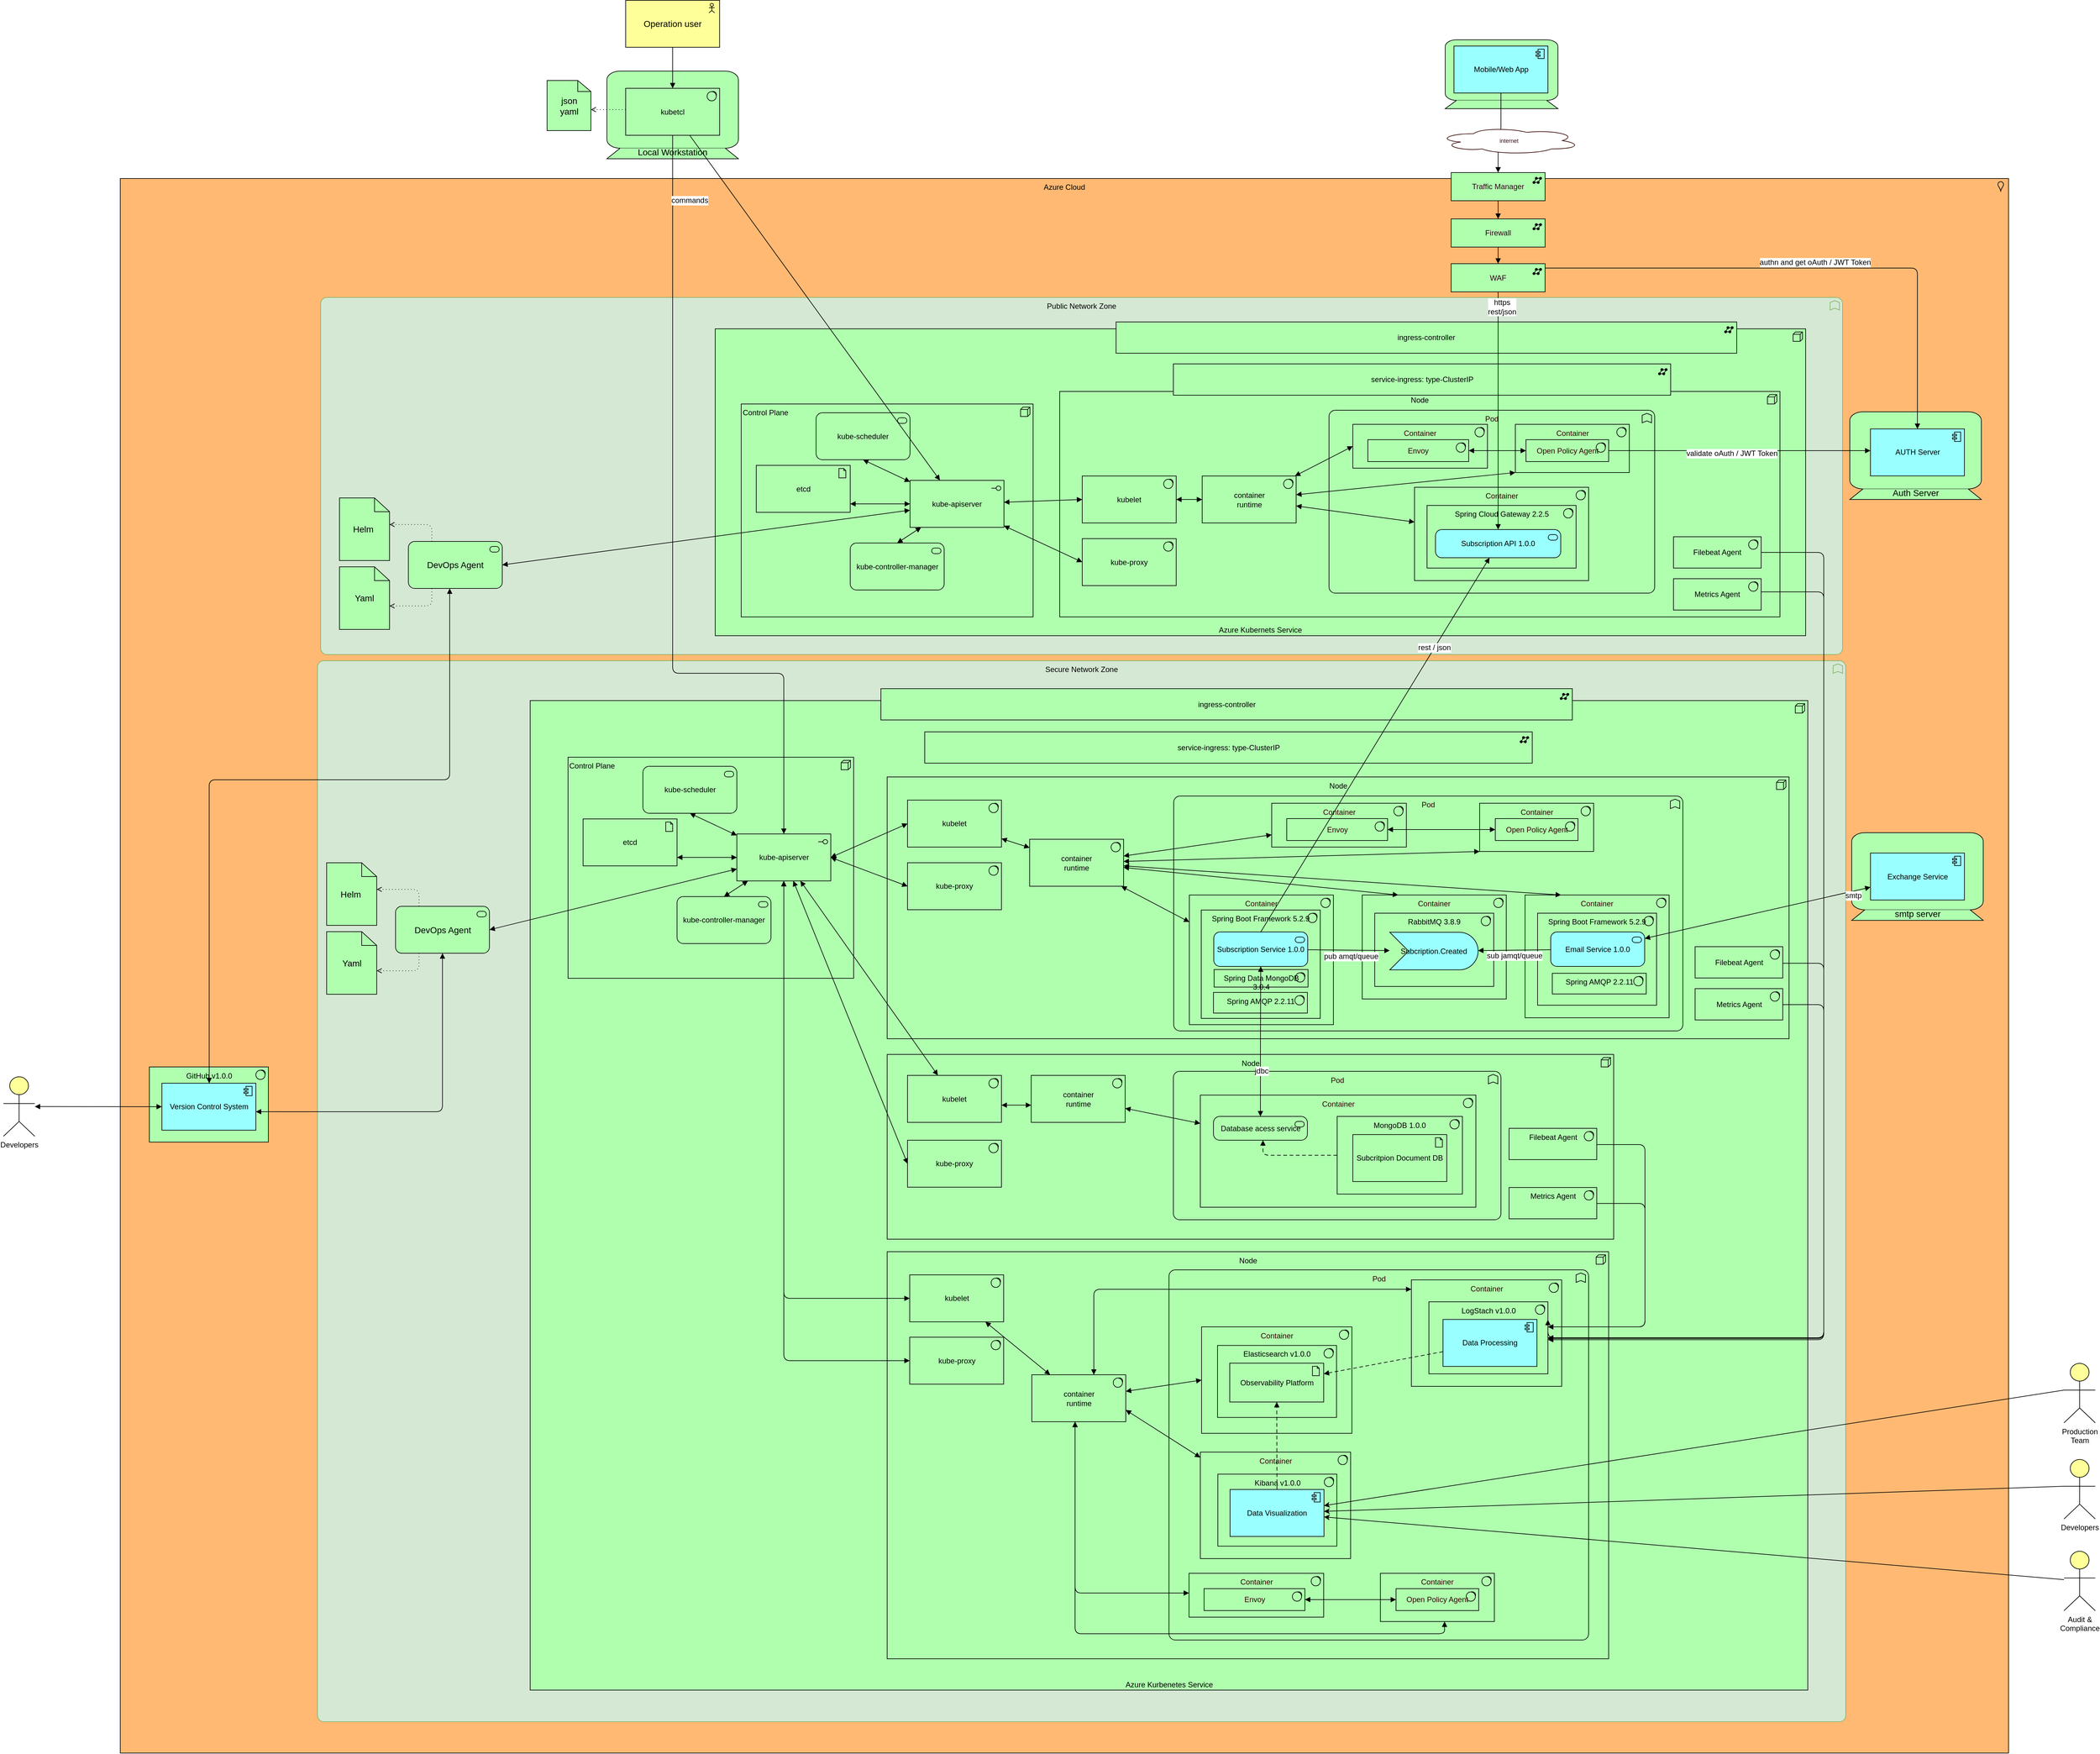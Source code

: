<mxfile version="11.1.4" type="device"><diagram id="PKvSyLWA16yY0eGE7My9" name="Page-1"><mxGraphModel dx="3220" dy="3573" grid="1" gridSize="10" guides="1" tooltips="1" connect="1" arrows="1" fold="1" page="1" pageScale="1" pageWidth="850" pageHeight="1100" math="0" shadow="0"><root><mxCell id="0"/><mxCell id="1" parent="0"/><mxCell id="Kh72wATBcJVaEmgNMO1U-23" value="Azure Cloud" style="html=1;outlineConnect=0;whiteSpace=wrap;fillColor=#FFB973;strokeColor=#000000;shape=mxgraph.archimate3.application;appType=location;archiType=square;verticalAlign=top;" vertex="1" parent="1"><mxGeometry x="-530" y="-830" width="3015" height="2514" as="geometry"/></mxCell><mxCell id="CsSsPwJw9eiVgiIHyS4--74" value="Auth Server" style="html=1;outlineConnect=0;whiteSpace=wrap;fillColor=#AFFFAF;strokeColor=#000000;shape=mxgraph.archimate3.device;fontSize=14;verticalAlign=bottom;" vertex="1" parent="1"><mxGeometry x="2231.559" y="-457.5" width="210" height="140" as="geometry"/></mxCell><mxCell id="Kh72wATBcJVaEmgNMO1U-3" value="Public Network Zone" style="html=1;outlineConnect=0;whiteSpace=wrap;fillColor=#d5e8d4;strokeColor=#82b366;shape=mxgraph.archimate3.application;appType=func;archiType=rounded;verticalAlign=top;" vertex="1" parent="1"><mxGeometry x="-210" y="-640" width="2430" height="570" as="geometry"/></mxCell><mxCell id="CsSsPwJw9eiVgiIHyS4--57" value="&lt;span style=&quot;white-space: normal&quot;&gt;Azure Kubernets Service&lt;/span&gt;" style="html=1;outlineConnect=0;whiteSpace=wrap;fillColor=#AFFFAF;strokeColor=#000000;shape=mxgraph.archimate3.application;appType=node;archiType=square;align=center;verticalAlign=bottom;" vertex="1" parent="1"><mxGeometry x="420" y="-590" width="1741" height="490" as="geometry"/></mxCell><mxCell id="Kh72wATBcJVaEmgNMO1U-26" value="Secure Network Zone" style="html=1;outlineConnect=0;whiteSpace=wrap;fillColor=#d5e8d4;strokeColor=#82b366;shape=mxgraph.archimate3.application;appType=func;archiType=rounded;verticalAlign=top;" vertex="1" parent="1"><mxGeometry x="-215" y="-60" width="2440" height="1694" as="geometry"/></mxCell><mxCell id="Kh72wATBcJVaEmgNMO1U-27" value="&lt;span style=&quot;white-space: normal&quot;&gt;Azure Kurbenetes Service&lt;/span&gt;" style="html=1;outlineConnect=0;whiteSpace=wrap;fillColor=#AFFFAF;strokeColor=#000000;shape=mxgraph.archimate3.application;appType=node;archiType=square;align=center;verticalAlign=bottom;" vertex="1" parent="1"><mxGeometry x="124.5" y="3.5" width="2040" height="1580" as="geometry"/></mxCell><mxCell id="Kh72wATBcJVaEmgNMO1U-125" value="Node" style="html=1;outlineConnect=0;whiteSpace=wrap;fillColor=#AFFFAF;strokeColor=#000000;shape=mxgraph.archimate3.application;appType=node;archiType=square;align=center;verticalAlign=top;" vertex="1" parent="1"><mxGeometry x="694.5" y="883.5" width="1152" height="650" as="geometry"/></mxCell><mxCell id="Kh72wATBcJVaEmgNMO1U-126" value="Pod" style="html=1;outlineConnect=0;whiteSpace=wrap;fillColor=#AFFFAF;strokeColor=#000000;shape=mxgraph.archimate3.application;appType=func;archiType=rounded;fontColor=#330000;verticalAlign=top;" vertex="1" parent="1"><mxGeometry x="1144.5" y="912.5" width="670" height="591" as="geometry"/></mxCell><mxCell id="Kh72wATBcJVaEmgNMO1U-127" value="Container" style="html=1;outlineConnect=0;whiteSpace=wrap;fillColor=#AFFFAF;strokeColor=#000000;shape=mxgraph.archimate3.application;appType=sysSw;archiType=square;fontColor=#330000;verticalAlign=top;" vertex="1" parent="1"><mxGeometry x="1531.5" y="928.5" width="240" height="170" as="geometry"/></mxCell><mxCell id="Kh72wATBcJVaEmgNMO1U-128" value="container&lt;br&gt;runtime" style="html=1;outlineConnect=0;whiteSpace=wrap;fillColor=#AFFFAF;strokeColor=#000000;shape=mxgraph.archimate3.application;appType=sysSw;archiType=square;" vertex="1" parent="1"><mxGeometry x="925.5" y="1080" width="150" height="75" as="geometry"/></mxCell><mxCell id="Kh72wATBcJVaEmgNMO1U-129" value="kubelet" style="html=1;outlineConnect=0;whiteSpace=wrap;fillColor=#AFFFAF;strokeColor=#000000;shape=mxgraph.archimate3.application;appType=sysSw;archiType=square;" vertex="1" parent="1"><mxGeometry x="730.5" y="920.5" width="150" height="75" as="geometry"/></mxCell><mxCell id="Kh72wATBcJVaEmgNMO1U-130" value="kube-proxy" style="html=1;outlineConnect=0;whiteSpace=wrap;fillColor=#AFFFAF;strokeColor=#000000;shape=mxgraph.archimate3.application;appType=sysSw;archiType=square;" vertex="1" parent="1"><mxGeometry x="730.5" y="1020" width="150" height="75" as="geometry"/></mxCell><mxCell id="Kh72wATBcJVaEmgNMO1U-131" value="" style="html=1;endArrow=block;dashed=0;elbow=vertical;endFill=1;fontSize=14;startArrow=block;startFill=1;edgeStyle=orthogonalEdgeStyle;" edge="1" parent="1" source="Kh72wATBcJVaEmgNMO1U-128" target="Kh72wATBcJVaEmgNMO1U-127"><mxGeometry width="160" relative="1" as="geometry"><mxPoint x="1085.5" y="963.339" as="sourcePoint"/><mxPoint x="1175" y="998.49" as="targetPoint"/><Array as="points"><mxPoint x="1024.5" y="943.5"/></Array></mxGeometry></mxCell><mxCell id="Kh72wATBcJVaEmgNMO1U-132" value="" style="html=1;endArrow=block;dashed=0;elbow=vertical;endFill=1;fontSize=14;startArrow=block;startFill=1;" edge="1" parent="1" source="Kh72wATBcJVaEmgNMO1U-129" target="Kh72wATBcJVaEmgNMO1U-128"><mxGeometry width="160" relative="1" as="geometry"><mxPoint x="898.5" y="603" as="sourcePoint"/><mxPoint x="943.5" y="603" as="targetPoint"/></mxGeometry></mxCell><mxCell id="Kh72wATBcJVaEmgNMO1U-95" value="Node" style="html=1;outlineConnect=0;whiteSpace=wrap;fillColor=#AFFFAF;strokeColor=#000000;shape=mxgraph.archimate3.application;appType=node;archiType=square;align=center;verticalAlign=top;" vertex="1" parent="1"><mxGeometry x="694.5" y="568.5" width="1160" height="295" as="geometry"/></mxCell><mxCell id="Kh72wATBcJVaEmgNMO1U-2" value="" style="html=1;outlineConnect=0;whiteSpace=wrap;fillColor=#AFFFAF;strokeColor=#000000;shape=mxgraph.archimate3.device;fontSize=14;verticalAlign=bottom;" vertex="1" parent="1"><mxGeometry x="1585.5" y="-1051.5" width="180" height="110" as="geometry"/></mxCell><mxCell id="Kh72wATBcJVaEmgNMO1U-4" value="&lt;span style=&quot;white-space: normal&quot;&gt;Node&lt;/span&gt;" style="html=1;outlineConnect=0;whiteSpace=wrap;fillColor=#AFFFAF;strokeColor=#000000;shape=mxgraph.archimate3.application;appType=node;archiType=square;align=center;verticalAlign=top;" vertex="1" parent="1"><mxGeometry x="970" y="-490" width="1150" height="360" as="geometry"/></mxCell><mxCell id="Kh72wATBcJVaEmgNMO1U-6" value="Mobile/Web App" style="html=1;outlineConnect=0;whiteSpace=wrap;fillColor=#99ffff;strokeColor=#000000;shape=mxgraph.archimate3.application;appType=comp;archiType=square;" vertex="1" parent="1"><mxGeometry x="1599.5" y="-1041.5" width="150" height="75" as="geometry"/></mxCell><mxCell id="Kh72wATBcJVaEmgNMO1U-8" value="" style="edgeStyle=elbowEdgeStyle;html=1;endArrow=block;dashed=0;elbow=vertical;endFill=1;" edge="1" parent="1" source="Kh72wATBcJVaEmgNMO1U-6" target="Kh72wATBcJVaEmgNMO1U-14"><mxGeometry width="160" relative="1" as="geometry"><mxPoint x="1415.5" y="-875.5" as="sourcePoint"/><mxPoint x="1696.5" y="-957.5" as="targetPoint"/></mxGeometry></mxCell><mxCell id="Kh72wATBcJVaEmgNMO1U-10" value="" style="edgeStyle=elbowEdgeStyle;html=1;endArrow=none;dashed=0;elbow=vertical;endFill=0;startArrow=block;startFill=1;" edge="1" parent="1" source="Kh72wATBcJVaEmgNMO1U-17" target="Kh72wATBcJVaEmgNMO1U-13"><mxGeometry width="160" relative="1" as="geometry"><mxPoint x="1437" y="-551.5" as="sourcePoint"/><mxPoint x="1779.5" y="-542.5" as="targetPoint"/></mxGeometry></mxCell><mxCell id="Kh72wATBcJVaEmgNMO1U-11" value="" style="edgeStyle=elbowEdgeStyle;html=1;endArrow=none;dashed=0;elbow=vertical;endFill=0;startArrow=block;startFill=1;" edge="1" parent="1" source="Kh72wATBcJVaEmgNMO1U-13" target="Kh72wATBcJVaEmgNMO1U-14"><mxGeometry width="160" relative="1" as="geometry"><mxPoint x="1687.412" y="-640.912" as="sourcePoint"/><mxPoint x="1690.5" y="-681.5" as="targetPoint"/></mxGeometry></mxCell><mxCell id="Kh72wATBcJVaEmgNMO1U-12" value="internet" style="ellipse;shape=cloud;whiteSpace=wrap;html=1;shadow=0;glass=0;strokeColor=#330000;fontSize=9;fontColor=#33001A;align=center;" vertex="1" parent="1"><mxGeometry x="1574" y="-912.5" width="227" height="44" as="geometry"/></mxCell><mxCell id="Kh72wATBcJVaEmgNMO1U-13" value="&lt;span style=&quot;color: rgb(51, 0, 26); font-size: 12px;&quot;&gt;Firewall&lt;/span&gt;" style="html=1;outlineConnect=0;whiteSpace=wrap;fillColor=#AFFFAF;strokeColor=#000000;shape=mxgraph.archimate3.application;appType=netw;archiType=square;align=center;fontSize=12;" vertex="1" parent="1"><mxGeometry x="1595" y="-765.5" width="150" height="45" as="geometry"/></mxCell><mxCell id="Kh72wATBcJVaEmgNMO1U-14" value="&lt;span style=&quot;color: rgb(51 , 0 , 26) ; font-size: 12px&quot;&gt;Traffic Manager&lt;/span&gt;" style="html=1;outlineConnect=0;whiteSpace=wrap;fillColor=#AFFFAF;strokeColor=#000000;shape=mxgraph.archimate3.application;appType=netw;archiType=square;align=center;fontSize=12;" vertex="1" parent="1"><mxGeometry x="1595" y="-839.5" width="150" height="45" as="geometry"/></mxCell><mxCell id="Kh72wATBcJVaEmgNMO1U-18" value="AUTH Server" style="html=1;outlineConnect=0;whiteSpace=wrap;fillColor=#99ffff;strokeColor=#000000;shape=mxgraph.archimate3.application;appType=comp;archiType=square;align=center;verticalAlign=middle;" vertex="1" parent="1"><mxGeometry x="2264.5" y="-430.167" width="150" height="75" as="geometry"/></mxCell><mxCell id="Kh72wATBcJVaEmgNMO1U-19" value="" style="edgeStyle=elbowEdgeStyle;html=1;endArrow=block;dashed=0;elbow=vertical;endFill=1;" edge="1" parent="1" source="Kh72wATBcJVaEmgNMO1U-17" target="Kh72wATBcJVaEmgNMO1U-18"><mxGeometry width="160" relative="1" as="geometry"><mxPoint x="1444.5" y="-380.5" as="sourcePoint"/><mxPoint x="1054.5" y="-557.5" as="targetPoint"/><Array as="points"><mxPoint x="1930" y="-687"/><mxPoint x="1234.5" y="-476.5"/></Array></mxGeometry></mxCell><mxCell id="Kh72wATBcJVaEmgNMO1U-20" value="authn and get oAuth / JWT Token" style="text;html=1;resizable=0;points=[];align=center;verticalAlign=middle;labelBackgroundColor=#ffffff;fontSize=12;" vertex="1" connectable="0" parent="Kh72wATBcJVaEmgNMO1U-19"><mxGeometry x="0.033" y="-5" relative="1" as="geometry"><mxPoint x="-9" y="-14" as="offset"/></mxGeometry></mxCell><mxCell id="Kh72wATBcJVaEmgNMO1U-28" value="Node" style="html=1;outlineConnect=0;whiteSpace=wrap;fillColor=#AFFFAF;strokeColor=#000000;shape=mxgraph.archimate3.application;appType=node;archiType=square;align=center;verticalAlign=top;" vertex="1" parent="1"><mxGeometry x="694.5" y="125.5" width="1440" height="418" as="geometry"/></mxCell><mxCell id="Kh72wATBcJVaEmgNMO1U-34" value="Pod" style="html=1;outlineConnect=0;whiteSpace=wrap;fillColor=#AFFFAF;strokeColor=#000000;shape=mxgraph.archimate3.application;appType=func;archiType=rounded;fontColor=#330000;verticalAlign=top;" vertex="1" parent="1"><mxGeometry x="1152" y="156" width="813" height="375" as="geometry"/></mxCell><mxCell id="Kh72wATBcJVaEmgNMO1U-35" value="Container" style="html=1;outlineConnect=0;whiteSpace=wrap;fillColor=#AFFFAF;strokeColor=#000000;shape=mxgraph.archimate3.application;appType=sysSw;archiType=square;fontColor=#330000;verticalAlign=top;" vertex="1" parent="1"><mxGeometry x="1177" y="314" width="230" height="207" as="geometry"/></mxCell><mxCell id="Kh72wATBcJVaEmgNMO1U-36" value="Spring Boot Framework 5.2.9" style="html=1;outlineConnect=0;whiteSpace=wrap;fillColor=#AFFFAF;strokeColor=#000000;shape=mxgraph.archimate3.application;appType=sysSw;archiType=square;align=center;verticalAlign=top;" vertex="1" parent="1"><mxGeometry x="1196" y="338" width="190" height="173" as="geometry"/></mxCell><mxCell id="Kh72wATBcJVaEmgNMO1U-39" value="Subscription Service 1.0.0" style="html=1;outlineConnect=0;whiteSpace=wrap;fillColor=#99ffff;strokeColor=#000000;shape=mxgraph.archimate3.application;appType=serv;archiType=rounded" vertex="1" parent="1"><mxGeometry x="1216" y="373" width="150" height="55" as="geometry"/></mxCell><mxCell id="Kh72wATBcJVaEmgNMO1U-51" value="&lt;span style=&quot;&quot;&gt;ingress-controller&lt;/span&gt;" style="html=1;outlineConnect=0;whiteSpace=wrap;fillColor=#AFFFAF;strokeColor=#000000;shape=mxgraph.archimate3.application;appType=netw;archiType=square;align=center;" vertex="1" parent="1"><mxGeometry x="684.5" y="-15.5" width="1104" height="50" as="geometry"/></mxCell><mxCell id="Kh72wATBcJVaEmgNMO1U-17" value="&lt;font color=&quot;#33001a&quot;&gt;WAF&lt;/font&gt;" style="html=1;outlineConnect=0;whiteSpace=wrap;fillColor=#AFFFAF;strokeColor=#000000;shape=mxgraph.archimate3.application;appType=netw;archiType=square;align=center;fontSize=12;" vertex="1" parent="1"><mxGeometry x="1595" y="-694" width="150" height="45" as="geometry"/></mxCell><mxCell id="Kh72wATBcJVaEmgNMO1U-67" value="&lt;span style=&quot;white-space: normal;&quot;&gt;service-ingress:&amp;nbsp;type-ClusterIP&lt;/span&gt;" style="html=1;outlineConnect=0;whiteSpace=wrap;fillColor=#AFFFAF;strokeColor=#000000;shape=mxgraph.archimate3.application;appType=netw;archiType=square;align=center;" vertex="1" parent="1"><mxGeometry x="754.5" y="53.5" width="970" height="50" as="geometry"/></mxCell><mxCell id="Kh72wATBcJVaEmgNMO1U-72" value="Container" style="html=1;outlineConnect=0;whiteSpace=wrap;fillColor=#AFFFAF;strokeColor=#000000;shape=mxgraph.archimate3.application;appType=sysSw;archiType=square;fontColor=#330000;verticalAlign=top;" vertex="1" parent="1"><mxGeometry x="1640.5" y="167.5" width="182" height="77" as="geometry"/></mxCell><mxCell id="Kh72wATBcJVaEmgNMO1U-73" value="Open Policy Agent" style="html=1;outlineConnect=0;whiteSpace=wrap;fillColor=#AFFFAF;strokeColor=#000000;shape=mxgraph.archimate3.application;appType=sysSw;archiType=square;fontColor=#330000;verticalAlign=middle;" vertex="1" parent="1"><mxGeometry x="1665.5" y="192.0" width="132" height="35" as="geometry"/></mxCell><mxCell id="Kh72wATBcJVaEmgNMO1U-77" value="Pod" style="html=1;outlineConnect=0;whiteSpace=wrap;fillColor=#AFFFAF;strokeColor=#000000;shape=mxgraph.archimate3.application;appType=func;archiType=rounded;fontColor=#330000;verticalAlign=top;" vertex="1" parent="1"><mxGeometry x="1151.5" y="595.5" width="523" height="237" as="geometry"/></mxCell><mxCell id="Kh72wATBcJVaEmgNMO1U-78" value="Container" style="html=1;outlineConnect=0;whiteSpace=wrap;fillColor=#AFFFAF;strokeColor=#000000;shape=mxgraph.archimate3.application;appType=sysSw;archiType=square;fontColor=#330000;verticalAlign=top;" vertex="1" parent="1"><mxGeometry x="1194.5" y="633.5" width="440" height="179" as="geometry"/></mxCell><mxCell id="Kh72wATBcJVaEmgNMO1U-79" value="Control Plane" style="html=1;outlineConnect=0;whiteSpace=wrap;fillColor=#AFFFAF;strokeColor=#000000;shape=mxgraph.archimate3.application;appType=node;archiType=square;align=left;verticalAlign=top;" vertex="1" parent="1"><mxGeometry x="185" y="94" width="456" height="353" as="geometry"/></mxCell><mxCell id="Kh72wATBcJVaEmgNMO1U-80" value="container&lt;br&gt;runtime" style="html=1;outlineConnect=0;whiteSpace=wrap;fillColor=#AFFFAF;strokeColor=#000000;shape=mxgraph.archimate3.application;appType=sysSw;archiType=square;" vertex="1" parent="1"><mxGeometry x="922" y="225" width="150" height="75" as="geometry"/></mxCell><mxCell id="Kh72wATBcJVaEmgNMO1U-81" value="kubelet" style="html=1;outlineConnect=0;whiteSpace=wrap;fillColor=#AFFFAF;strokeColor=#000000;shape=mxgraph.archimate3.application;appType=sysSw;archiType=square;" vertex="1" parent="1"><mxGeometry x="727" y="162.5" width="150" height="75" as="geometry"/></mxCell><mxCell id="Kh72wATBcJVaEmgNMO1U-82" value="kube-proxy" style="html=1;outlineConnect=0;whiteSpace=wrap;fillColor=#AFFFAF;strokeColor=#000000;shape=mxgraph.archimate3.application;appType=sysSw;archiType=square;" vertex="1" parent="1"><mxGeometry x="727" y="262.5" width="150" height="75" as="geometry"/></mxCell><mxCell id="Kh72wATBcJVaEmgNMO1U-83" value="kube-apiserver" style="html=1;outlineConnect=0;whiteSpace=wrap;fillColor=#AFFFAF;strokeColor=#000000;shape=mxgraph.archimate3.application;appType=interface;archiType=square;" vertex="1" parent="1"><mxGeometry x="454.5" y="216.5" width="150" height="75" as="geometry"/></mxCell><mxCell id="Kh72wATBcJVaEmgNMO1U-84" value="" style="html=1;endArrow=block;dashed=0;elbow=vertical;endFill=1;fontSize=14;startArrow=block;startFill=1;exitX=0;exitY=0.5;exitDx=0;exitDy=0;exitPerimeter=0;entryX=1;entryY=0.5;entryDx=0;entryDy=0;entryPerimeter=0;" edge="1" parent="1" source="Kh72wATBcJVaEmgNMO1U-81" target="Kh72wATBcJVaEmgNMO1U-83"><mxGeometry width="160" relative="1" as="geometry"><mxPoint x="502" y="226.5" as="sourcePoint"/><mxPoint x="439.5" y="194" as="targetPoint"/></mxGeometry></mxCell><mxCell id="Kh72wATBcJVaEmgNMO1U-85" value="" style="html=1;endArrow=block;dashed=0;elbow=vertical;endFill=1;fontSize=14;startArrow=block;startFill=1;entryX=1;entryY=0.5;entryDx=0;entryDy=0;entryPerimeter=0;exitX=0;exitY=0.5;exitDx=0;exitDy=0;exitPerimeter=0;" edge="1" parent="1" source="Kh72wATBcJVaEmgNMO1U-82" target="Kh72wATBcJVaEmgNMO1U-83"><mxGeometry width="160" relative="1" as="geometry"><mxPoint x="864.5" y="238.406" as="sourcePoint"/><mxPoint x="614.5" y="258.094" as="targetPoint"/></mxGeometry></mxCell><mxCell id="Kh72wATBcJVaEmgNMO1U-86" value="Helm&amp;nbsp;" style="html=1;outlineConnect=0;whiteSpace=wrap;fillColor=#AFFFAF;strokeColor=#000000;shape=mxgraph.archimate3.artifact;fontSize=14;" vertex="1" parent="1"><mxGeometry x="-200.5" y="262.5" width="80" height="100" as="geometry"/></mxCell><mxCell id="Kh72wATBcJVaEmgNMO1U-87" value="Yaml" style="html=1;outlineConnect=0;whiteSpace=wrap;fillColor=#AFFFAF;strokeColor=#000000;shape=mxgraph.archimate3.artifact;fontSize=14;" vertex="1" parent="1"><mxGeometry x="-200.5" y="372.5" width="80" height="100" as="geometry"/></mxCell><mxCell id="Kh72wATBcJVaEmgNMO1U-88" value="" style="html=1;endArrow=block;dashed=0;elbow=vertical;endFill=1;fontSize=14;startArrow=block;startFill=1;entryX=1;entryY=0.5;entryDx=0;entryDy=0;entryPerimeter=0;" edge="1" parent="1" source="Kh72wATBcJVaEmgNMO1U-83" target="Kh72wATBcJVaEmgNMO1U-89"><mxGeometry width="160" relative="1" as="geometry"><mxPoint x="502" y="301.5" as="sourcePoint"/><mxPoint x="429.5" y="354" as="targetPoint"/></mxGeometry></mxCell><mxCell id="Kh72wATBcJVaEmgNMO1U-89" value="DevOps Agent" style="html=1;outlineConnect=0;whiteSpace=wrap;fillColor=#AFFFAF;strokeColor=#000000;shape=mxgraph.archimate3.application;appType=serv;archiType=rounded;fontSize=14;" vertex="1" parent="1"><mxGeometry x="-90.5" y="332" width="150" height="75" as="geometry"/></mxCell><mxCell id="Kh72wATBcJVaEmgNMO1U-90" value="" style="edgeStyle=elbowEdgeStyle;html=1;endArrow=open;elbow=vertical;endFill=0;dashed=1;dashPattern=1 4;exitX=0.25;exitY=1;exitDx=0;exitDy=0;exitPerimeter=0;" edge="1" parent="1" source="Kh72wATBcJVaEmgNMO1U-89" target="Kh72wATBcJVaEmgNMO1U-87"><mxGeometry width="160" relative="1" as="geometry"><mxPoint x="-100.5" y="455" as="sourcePoint"/><mxPoint x="59.5" y="455" as="targetPoint"/><Array as="points"><mxPoint x="-120.5" y="435"/></Array></mxGeometry></mxCell><mxCell id="Kh72wATBcJVaEmgNMO1U-91" value="" style="edgeStyle=elbowEdgeStyle;html=1;endArrow=open;elbow=vertical;endFill=0;dashed=1;dashPattern=1 4;exitX=0.25;exitY=0;exitDx=0;exitDy=0;exitPerimeter=0;" edge="1" parent="1" source="Kh72wATBcJVaEmgNMO1U-89" target="Kh72wATBcJVaEmgNMO1U-86"><mxGeometry width="160" relative="1" as="geometry"><mxPoint x="-5.5" y="417" as="sourcePoint"/><mxPoint x="-130.5" y="445" as="targetPoint"/><Array as="points"><mxPoint x="-90.5" y="305"/></Array></mxGeometry></mxCell><mxCell id="Kh72wATBcJVaEmgNMO1U-92" value="" style="html=1;endArrow=block;dashed=0;elbow=vertical;endFill=1;fontSize=14;startArrow=block;startFill=1;" edge="1" parent="1" source="Kh72wATBcJVaEmgNMO1U-81" target="Kh72wATBcJVaEmgNMO1U-80"><mxGeometry width="160" relative="1" as="geometry"><mxPoint x="884.5" y="203" as="sourcePoint"/><mxPoint x="929.5" y="203" as="targetPoint"/></mxGeometry></mxCell><mxCell id="Kh72wATBcJVaEmgNMO1U-93" value="" style="html=1;endArrow=block;dashed=0;elbow=vertical;endFill=1;fontSize=14;startArrow=block;startFill=1;" edge="1" parent="1" source="Kh72wATBcJVaEmgNMO1U-80" target="Kh72wATBcJVaEmgNMO1U-71"><mxGeometry width="160" relative="1" as="geometry"><mxPoint x="847" y="404" as="sourcePoint"/><mxPoint x="892" y="404" as="targetPoint"/></mxGeometry></mxCell><mxCell id="Kh72wATBcJVaEmgNMO1U-94" value="" style="html=1;endArrow=block;dashed=0;elbow=vertical;endFill=1;fontSize=14;startArrow=block;startFill=1;" edge="1" parent="1" source="Kh72wATBcJVaEmgNMO1U-80" target="Kh72wATBcJVaEmgNMO1U-35"><mxGeometry width="160" relative="1" as="geometry"><mxPoint x="1082" y="205.339" as="sourcePoint"/><mxPoint x="1181.5" y="199.155" as="targetPoint"/></mxGeometry></mxCell><mxCell id="Kh72wATBcJVaEmgNMO1U-96" value="container&lt;br&gt;runtime" style="html=1;outlineConnect=0;whiteSpace=wrap;fillColor=#AFFFAF;strokeColor=#000000;shape=mxgraph.archimate3.application;appType=sysSw;archiType=square;" vertex="1" parent="1"><mxGeometry x="924.5" y="602.0" width="150" height="75" as="geometry"/></mxCell><mxCell id="Kh72wATBcJVaEmgNMO1U-97" value="kubelet" style="html=1;outlineConnect=0;whiteSpace=wrap;fillColor=#AFFFAF;strokeColor=#000000;shape=mxgraph.archimate3.application;appType=sysSw;archiType=square;" vertex="1" parent="1"><mxGeometry x="727" y="602" width="150" height="75" as="geometry"/></mxCell><mxCell id="Kh72wATBcJVaEmgNMO1U-98" value="kube-proxy" style="html=1;outlineConnect=0;whiteSpace=wrap;fillColor=#AFFFAF;strokeColor=#000000;shape=mxgraph.archimate3.application;appType=sysSw;archiType=square;" vertex="1" parent="1"><mxGeometry x="727" y="705.5" width="150" height="75" as="geometry"/></mxCell><mxCell id="Kh72wATBcJVaEmgNMO1U-99" value="" style="html=1;endArrow=block;dashed=0;elbow=vertical;endFill=1;fontSize=14;startArrow=block;startFill=1;" edge="1" parent="1" source="Kh72wATBcJVaEmgNMO1U-96" target="Kh72wATBcJVaEmgNMO1U-78"><mxGeometry width="160" relative="1" as="geometry"><mxPoint x="1072" y="729.339" as="sourcePoint"/><mxPoint x="1161.5" y="764.49" as="targetPoint"/></mxGeometry></mxCell><mxCell id="Kh72wATBcJVaEmgNMO1U-100" value="" style="edgeStyle=elbowEdgeStyle;html=1;endArrow=block;dashed=0;elbow=vertical;endFill=1;fontSize=14;startArrow=block;startFill=1;" edge="1" parent="1" source="Kh72wATBcJVaEmgNMO1U-97" target="Kh72wATBcJVaEmgNMO1U-96"><mxGeometry width="160" relative="1" as="geometry"><mxPoint x="885" y="369" as="sourcePoint"/><mxPoint x="930" y="369" as="targetPoint"/><Array as="points"><mxPoint x="904.5" y="649.5"/></Array></mxGeometry></mxCell><mxCell id="Kh72wATBcJVaEmgNMO1U-101" value="" style="html=1;endArrow=block;dashed=0;elbow=vertical;endFill=1;fontSize=14;startArrow=block;startFill=1;" edge="1" parent="1" source="Kh72wATBcJVaEmgNMO1U-97" target="Kh72wATBcJVaEmgNMO1U-83"><mxGeometry width="160" relative="1" as="geometry"><mxPoint x="737" y="331.5" as="sourcePoint"/><mxPoint x="614.5" y="264" as="targetPoint"/></mxGeometry></mxCell><mxCell id="Kh72wATBcJVaEmgNMO1U-102" value="" style="html=1;endArrow=block;dashed=0;elbow=vertical;endFill=1;fontSize=14;startArrow=block;startFill=1;exitX=0;exitY=0.5;exitDx=0;exitDy=0;exitPerimeter=0;" edge="1" parent="1" source="Kh72wATBcJVaEmgNMO1U-98" target="Kh72wATBcJVaEmgNMO1U-83"><mxGeometry width="160" relative="1" as="geometry"><mxPoint x="772.412" y="540.5" as="sourcePoint"/><mxPoint x="571.088" y="301.5" as="targetPoint"/></mxGeometry></mxCell><mxCell id="Kh72wATBcJVaEmgNMO1U-103" value="Local Workstation" style="html=1;outlineConnect=0;whiteSpace=wrap;fillColor=#AFFFAF;strokeColor=#000000;shape=mxgraph.archimate3.device;fontSize=14;verticalAlign=bottom;" vertex="1" parent="1"><mxGeometry x="247" y="-1001.5" width="210" height="140" as="geometry"/></mxCell><mxCell id="Kh72wATBcJVaEmgNMO1U-104" value="Operation user" style="html=1;outlineConnect=0;whiteSpace=wrap;fillColor=#ffff99;strokeColor=#000000;shape=mxgraph.archimate3.application;appType=actor;archiType=square;fontSize=14;" vertex="1" parent="1"><mxGeometry x="277" y="-1114.5" width="150" height="75" as="geometry"/></mxCell><mxCell id="Kh72wATBcJVaEmgNMO1U-105" value="kubetcl" style="html=1;outlineConnect=0;whiteSpace=wrap;fillColor=#AFFFAF;strokeColor=#000000;shape=mxgraph.archimate3.application;appType=sysSw;archiType=square;" vertex="1" parent="1"><mxGeometry x="277" y="-974" width="150" height="75" as="geometry"/></mxCell><mxCell id="Kh72wATBcJVaEmgNMO1U-106" value="" style="edgeStyle=elbowEdgeStyle;html=1;endArrow=none;dashed=0;elbow=vertical;endFill=0;fontSize=14;startArrow=block;startFill=1;" edge="1" parent="1" source="Kh72wATBcJVaEmgNMO1U-105" target="Kh72wATBcJVaEmgNMO1U-104"><mxGeometry width="160" relative="1" as="geometry"><mxPoint x="752.0" y="-633.676" as="sourcePoint"/><mxPoint x="1037.0" y="-633.676" as="targetPoint"/><Array as="points"/></mxGeometry></mxCell><mxCell id="Kh72wATBcJVaEmgNMO1U-107" value="json&lt;br&gt;yaml" style="html=1;outlineConnect=0;whiteSpace=wrap;fillColor=#AFFFAF;strokeColor=#000000;shape=mxgraph.archimate3.artifact;fontSize=14;" vertex="1" parent="1"><mxGeometry x="151.5" y="-986.5" width="70" height="80" as="geometry"/></mxCell><mxCell id="Kh72wATBcJVaEmgNMO1U-108" value="" style="edgeStyle=elbowEdgeStyle;html=1;endArrow=open;elbow=vertical;endFill=0;dashed=1;dashPattern=1 4;fontSize=14;" edge="1" parent="1" source="Kh72wATBcJVaEmgNMO1U-105" target="Kh72wATBcJVaEmgNMO1U-107"><mxGeometry width="160" relative="1" as="geometry"><mxPoint x="-23" y="-1021.5" as="sourcePoint"/><mxPoint x="137" y="-1021.5" as="targetPoint"/></mxGeometry></mxCell><mxCell id="Kh72wATBcJVaEmgNMO1U-111" value="etcd" style="html=1;outlineConnect=0;whiteSpace=wrap;fillColor=#AFFFAF;strokeColor=#000000;shape=mxgraph.archimate3.application;appType=artifact;archiType=square;" vertex="1" parent="1"><mxGeometry x="209" y="192.5" width="150" height="75" as="geometry"/></mxCell><mxCell id="Kh72wATBcJVaEmgNMO1U-112" value="kube-scheduler" style="html=1;outlineConnect=0;whiteSpace=wrap;fillColor=#AFFFAF;strokeColor=#000000;shape=mxgraph.archimate3.application;appType=serv;archiType=rounded" vertex="1" parent="1"><mxGeometry x="304.5" y="108.5" width="150" height="75" as="geometry"/></mxCell><mxCell id="Kh72wATBcJVaEmgNMO1U-113" value="" style="html=1;endArrow=block;dashed=0;elbow=vertical;endFill=1;fontSize=14;startArrow=block;startFill=1;entryX=0.5;entryY=0;entryDx=0;entryDy=0;entryPerimeter=0;" edge="1" parent="1" target="Kh72wATBcJVaEmgNMO1U-116" source="Kh72wATBcJVaEmgNMO1U-83"><mxGeometry width="160" relative="1" as="geometry"><mxPoint x="486.5" y="310" as="sourcePoint"/><mxPoint x="379" y="255" as="targetPoint"/></mxGeometry></mxCell><mxCell id="Kh72wATBcJVaEmgNMO1U-114" value="" style="html=1;endArrow=block;dashed=0;elbow=vertical;endFill=1;fontSize=14;startArrow=block;startFill=1;entryX=0.5;entryY=1;entryDx=0;entryDy=0;entryPerimeter=0;" edge="1" parent="1" target="Kh72wATBcJVaEmgNMO1U-112" source="Kh72wATBcJVaEmgNMO1U-83"><mxGeometry width="160" relative="1" as="geometry"><mxPoint x="486.5" y="235" as="sourcePoint"/><mxPoint x="359.0" y="308.5" as="targetPoint"/></mxGeometry></mxCell><mxCell id="Kh72wATBcJVaEmgNMO1U-115" value="" style="edgeStyle=elbowEdgeStyle;html=1;endArrow=block;dashed=0;elbow=vertical;endFill=1;fontSize=14;startArrow=block;startFill=1;" edge="1" parent="1" target="Kh72wATBcJVaEmgNMO1U-111" source="Kh72wATBcJVaEmgNMO1U-83"><mxGeometry width="160" relative="1" as="geometry"><mxPoint x="449.0" y="272.529" as="sourcePoint"/><mxPoint x="369.0" y="318.5" as="targetPoint"/><Array as="points"><mxPoint x="504.5" y="243.5"/></Array></mxGeometry></mxCell><mxCell id="Kh72wATBcJVaEmgNMO1U-116" value="kube-controller-manager" style="html=1;outlineConnect=0;whiteSpace=wrap;fillColor=#AFFFAF;strokeColor=#000000;shape=mxgraph.archimate3.application;appType=serv;archiType=rounded" vertex="1" parent="1"><mxGeometry x="359" y="316.5" width="150" height="75" as="geometry"/></mxCell><mxCell id="Kh72wATBcJVaEmgNMO1U-117" value="MongoDB 1.0.0" style="html=1;outlineConnect=0;whiteSpace=wrap;fillColor=#AFFFAF;strokeColor=#000000;shape=mxgraph.archimate3.application;appType=sysSw;archiType=square;align=center;verticalAlign=top;" vertex="1" parent="1"><mxGeometry x="1413" y="667.5" width="200" height="124" as="geometry"/></mxCell><mxCell id="Kh72wATBcJVaEmgNMO1U-119" value="LogStach v1.0.0" style="html=1;outlineConnect=0;whiteSpace=wrap;fillColor=#AFFFAF;strokeColor=#000000;shape=mxgraph.archimate3.application;appType=sysSw;archiType=square;verticalAlign=top;" vertex="1" parent="1"><mxGeometry x="1559.5" y="963.5" width="190" height="115" as="geometry"/></mxCell><mxCell id="Kh72wATBcJVaEmgNMO1U-124" value="Data Processing" style="html=1;outlineConnect=0;whiteSpace=wrap;fillColor=#99ffff;strokeColor=#000000;shape=mxgraph.archimate3.application;appType=comp;archiType=square;rotation=0;" vertex="1" parent="1"><mxGeometry x="1582" y="991.667" width="150" height="75" as="geometry"/></mxCell><mxCell id="Kh72wATBcJVaEmgNMO1U-134" value="Filebeat Agent" style="html=1;outlineConnect=0;whiteSpace=wrap;fillColor=#AFFFAF;strokeColor=#000000;shape=mxgraph.archimate3.application;appType=sysSw;archiType=square;verticalAlign=top;" vertex="1" parent="1"><mxGeometry x="1687.5" y="686.5" width="140" height="50" as="geometry"/></mxCell><mxCell id="Kh72wATBcJVaEmgNMO1U-135" value="Metrics Agent" style="html=1;outlineConnect=0;whiteSpace=wrap;fillColor=#AFFFAF;strokeColor=#000000;shape=mxgraph.archimate3.application;appType=sysSw;archiType=square;verticalAlign=top;" vertex="1" parent="1"><mxGeometry x="1687.5" y="781" width="140" height="50" as="geometry"/></mxCell><mxCell id="Kh72wATBcJVaEmgNMO1U-136" value="Filebeat Agent" style="html=1;outlineConnect=0;whiteSpace=wrap;fillColor=#AFFFAF;strokeColor=#000000;shape=mxgraph.archimate3.application;appType=sysSw;archiType=square;verticalAlign=middle;" vertex="1" parent="1"><mxGeometry x="1984.5" y="396.5" width="140" height="50" as="geometry"/></mxCell><mxCell id="Kh72wATBcJVaEmgNMO1U-137" value="Metrics Agent" style="html=1;outlineConnect=0;whiteSpace=wrap;fillColor=#AFFFAF;strokeColor=#000000;shape=mxgraph.archimate3.application;appType=sysSw;archiType=square;verticalAlign=middle;" vertex="1" parent="1"><mxGeometry x="1984.5" y="463.5" width="140" height="50" as="geometry"/></mxCell><mxCell id="Kh72wATBcJVaEmgNMO1U-138" value="Container" style="html=1;outlineConnect=0;whiteSpace=wrap;fillColor=#AFFFAF;strokeColor=#000000;shape=mxgraph.archimate3.application;appType=sysSw;archiType=square;fontColor=#330000;verticalAlign=top;" vertex="1" parent="1"><mxGeometry x="1196.5" y="1003.5" width="240" height="170" as="geometry"/></mxCell><mxCell id="Kh72wATBcJVaEmgNMO1U-118" value="Elasticsearch v1.0.0" style="html=1;outlineConnect=0;whiteSpace=wrap;fillColor=#AFFFAF;strokeColor=#000000;shape=mxgraph.archimate3.application;appType=sysSw;archiType=square;verticalAlign=top;" vertex="1" parent="1"><mxGeometry x="1222" y="1033.167" width="190" height="115" as="geometry"/></mxCell><mxCell id="Kh72wATBcJVaEmgNMO1U-139" value="Container" style="html=1;outlineConnect=0;whiteSpace=wrap;fillColor=#AFFFAF;strokeColor=#000000;shape=mxgraph.archimate3.application;appType=sysSw;archiType=square;fontColor=#330000;verticalAlign=top;" vertex="1" parent="1"><mxGeometry x="1194.5" y="1203.5" width="240" height="170" as="geometry"/></mxCell><mxCell id="Kh72wATBcJVaEmgNMO1U-120" value="Kibana v1.0.0" style="html=1;outlineConnect=0;whiteSpace=wrap;fillColor=#AFFFAF;strokeColor=#000000;shape=mxgraph.archimate3.application;appType=sysSw;archiType=square;verticalAlign=top;" vertex="1" parent="1"><mxGeometry x="1222.5" y="1238.667" width="190" height="115" as="geometry"/></mxCell><mxCell id="Kh72wATBcJVaEmgNMO1U-122" value="Data Visualization" style="html=1;outlineConnect=0;whiteSpace=wrap;fillColor=#99ffff;strokeColor=#000000;shape=mxgraph.archimate3.application;appType=comp;archiType=square;rotation=0;" vertex="1" parent="1"><mxGeometry x="1242" y="1263.167" width="150" height="75" as="geometry"/></mxCell><mxCell id="Kh72wATBcJVaEmgNMO1U-140" value="" style="html=1;endArrow=block;dashed=0;elbow=vertical;endFill=1;fontSize=14;startArrow=block;startFill=1;edgeStyle=orthogonalEdgeStyle;" edge="1" parent="1" source="Kh72wATBcJVaEmgNMO1U-129" target="Kh72wATBcJVaEmgNMO1U-83"><mxGeometry width="160" relative="1" as="geometry"><mxPoint x="772.412" y="540.5" as="sourcePoint"/><mxPoint x="571.088" y="301.5" as="targetPoint"/></mxGeometry></mxCell><mxCell id="Kh72wATBcJVaEmgNMO1U-141" value="" style="html=1;endArrow=block;dashed=0;elbow=vertical;endFill=1;fontSize=14;startArrow=block;startFill=1;edgeStyle=orthogonalEdgeStyle;" edge="1" parent="1" source="Kh72wATBcJVaEmgNMO1U-130" target="Kh72wATBcJVaEmgNMO1U-83"><mxGeometry width="160" relative="1" as="geometry"><mxPoint x="782.412" y="550.5" as="sourcePoint"/><mxPoint x="581.088" y="311.5" as="targetPoint"/></mxGeometry></mxCell><mxCell id="Kh72wATBcJVaEmgNMO1U-142" value="Subcritpion Document DB" style="html=1;outlineConnect=0;whiteSpace=wrap;fillColor=#AFFFAF;strokeColor=#000000;shape=mxgraph.archimate3.application;appType=artifact;archiType=square;" vertex="1" parent="1"><mxGeometry x="1438" y="696.5" width="150" height="75" as="geometry"/></mxCell><mxCell id="Kh72wATBcJVaEmgNMO1U-188" style="edgeStyle=none;rounded=0;orthogonalLoop=1;jettySize=auto;html=1;exitX=0;exitY=0.45;exitDx=0;exitDy=0;exitPerimeter=0;" edge="1" parent="1" source="Kh72wATBcJVaEmgNMO1U-170" target="Kh72wATBcJVaEmgNMO1U-122"><mxGeometry relative="1" as="geometry"><mxPoint x="1144.5" y="2355" as="targetPoint"/></mxGeometry></mxCell><mxCell id="Kh72wATBcJVaEmgNMO1U-170" value="Production Team" style="html=1;outlineConnect=0;whiteSpace=wrap;fillColor=#ffff99;strokeColor=#000000;verticalLabelPosition=bottom;verticalAlign=top;align=center;shape=mxgraph.archimate3.actor;" vertex="1" parent="1"><mxGeometry x="2573.5" y="1061.714" width="50" height="95" as="geometry"/></mxCell><mxCell id="Kh72wATBcJVaEmgNMO1U-171" value="Audit &amp;amp; Compliance" style="html=1;outlineConnect=0;whiteSpace=wrap;fillColor=#ffff99;strokeColor=#000000;verticalLabelPosition=bottom;verticalAlign=top;align=center;shape=mxgraph.archimate3.actor;" vertex="1" parent="1"><mxGeometry x="2573.5" y="1361.714" width="50" height="95" as="geometry"/></mxCell><mxCell id="Kh72wATBcJVaEmgNMO1U-172" value="Developers" style="html=1;outlineConnect=0;whiteSpace=wrap;fillColor=#ffff99;strokeColor=#000000;verticalLabelPosition=bottom;verticalAlign=top;align=center;shape=mxgraph.archimate3.actor;" vertex="1" parent="1"><mxGeometry x="-716.5" y="604.286" width="50" height="95" as="geometry"/></mxCell><mxCell id="Kh72wATBcJVaEmgNMO1U-189" style="edgeStyle=none;rounded=0;orthogonalLoop=1;jettySize=auto;html=1;exitX=0;exitY=0.45;exitDx=0;exitDy=0;exitPerimeter=0;" edge="1" parent="1" source="Kh72wATBcJVaEmgNMO1U-173" target="Kh72wATBcJVaEmgNMO1U-122"><mxGeometry relative="1" as="geometry"/></mxCell><mxCell id="Kh72wATBcJVaEmgNMO1U-173" value="Developers" style="html=1;outlineConnect=0;whiteSpace=wrap;fillColor=#ffff99;strokeColor=#000000;verticalLabelPosition=bottom;verticalAlign=top;align=center;shape=mxgraph.archimate3.actor;" vertex="1" parent="1"><mxGeometry x="2573.5" y="1215.286" width="50" height="95" as="geometry"/></mxCell><mxCell id="Kh72wATBcJVaEmgNMO1U-176" value="GitHub v1.0.0" style="html=1;outlineConnect=0;whiteSpace=wrap;fillColor=#AFFFAF;strokeColor=#000000;shape=mxgraph.archimate3.application;appType=sysSw;archiType=square;verticalAlign=top;" vertex="1" parent="1"><mxGeometry x="-483.5" y="588.5" width="190" height="120" as="geometry"/></mxCell><mxCell id="Kh72wATBcJVaEmgNMO1U-177" value="Version Control System" style="html=1;outlineConnect=0;whiteSpace=wrap;fillColor=#99ffff;strokeColor=#000000;shape=mxgraph.archimate3.application;appType=comp;archiType=square;" vertex="1" parent="1"><mxGeometry x="-463.5" y="614.5" width="150" height="75" as="geometry"/></mxCell><mxCell id="Kh72wATBcJVaEmgNMO1U-178" value="" style="html=1;endArrow=block;dashed=0;elbow=vertical;endFill=1;fontSize=14;startArrow=block;startFill=1;edgeStyle=orthogonalEdgeStyle;" edge="1" parent="1" source="Kh72wATBcJVaEmgNMO1U-89" target="Kh72wATBcJVaEmgNMO1U-177"><mxGeometry width="160" relative="1" as="geometry"><mxPoint x="464.5" y="284.968" as="sourcePoint"/><mxPoint x="74.5" y="394" as="targetPoint"/><Array as="points"><mxPoint x="-15" y="660"/></Array></mxGeometry></mxCell><mxCell id="Kh72wATBcJVaEmgNMO1U-179" value="" style="html=1;endArrow=block;dashed=0;elbow=vertical;endFill=1;fontSize=14;startArrow=block;startFill=1;" edge="1" parent="1" source="Kh72wATBcJVaEmgNMO1U-177" target="Kh72wATBcJVaEmgNMO1U-172"><mxGeometry width="160" relative="1" as="geometry"><mxPoint x="-336.0" y="412.5" as="sourcePoint"/><mxPoint x="-433.5" y="604.5" as="targetPoint"/></mxGeometry></mxCell><mxCell id="Kh72wATBcJVaEmgNMO1U-121" value="" style="html=1;endArrow=block;dashed=1;elbow=vertical;endFill=1;dashPattern=6 4;fontSize=12;fontColor=#0D0D0D;" edge="1" parent="1" source="Kh72wATBcJVaEmgNMO1U-124" target="CsSsPwJw9eiVgiIHyS4--29"><mxGeometry width="160" relative="1" as="geometry"><mxPoint x="502.833" y="1201.333" as="sourcePoint"/><mxPoint x="1392" y="1082.167" as="targetPoint"/></mxGeometry></mxCell><mxCell id="Kh72wATBcJVaEmgNMO1U-180" value="Database acess service" style="html=1;outlineConnect=0;whiteSpace=wrap;fillColor=#AFFFAF;strokeColor=#000000;shape=mxgraph.archimate3.application;appType=serv;archiType=rounded" vertex="1" parent="1"><mxGeometry x="1215.5" y="667.5" width="150" height="38" as="geometry"/></mxCell><mxCell id="Kh72wATBcJVaEmgNMO1U-181" value="" style="edgeStyle=elbowEdgeStyle;html=1;endArrow=block;dashed=1;elbow=vertical;endFill=1;dashPattern=6 4;fontSize=9;fontColor=#33001A;exitX=0;exitY=0.5;exitDx=0;exitDy=0;exitPerimeter=0;" edge="1" parent="1" target="Kh72wATBcJVaEmgNMO1U-180" source="Kh72wATBcJVaEmgNMO1U-117"><mxGeometry width="160" relative="1" as="geometry"><mxPoint x="1335.5" y="758" as="sourcePoint"/><mxPoint x="1635.5" y="1265" as="targetPoint"/><Array as="points"><mxPoint x="1294.5" y="729.5"/></Array></mxGeometry></mxCell><mxCell id="Kh72wATBcJVaEmgNMO1U-192" value="Container" style="html=1;outlineConnect=0;whiteSpace=wrap;fillColor=#AFFFAF;strokeColor=#000000;shape=mxgraph.archimate3.application;appType=sysSw;archiType=square;fontColor=#330000;verticalAlign=top;" vertex="1" parent="1"><mxGeometry x="1713" y="314" width="230" height="196" as="geometry"/></mxCell><mxCell id="Kh72wATBcJVaEmgNMO1U-193" value="Spring Boot Framework 5.2.9" style="html=1;outlineConnect=0;whiteSpace=wrap;fillColor=#AFFFAF;strokeColor=#000000;shape=mxgraph.archimate3.application;appType=sysSw;archiType=square;align=center;verticalAlign=top;" vertex="1" parent="1"><mxGeometry x="1733" y="343" width="190" height="147" as="geometry"/></mxCell><mxCell id="Kh72wATBcJVaEmgNMO1U-38" value="Email Service 1.0.0" style="html=1;outlineConnect=0;whiteSpace=wrap;fillColor=#99ffff;strokeColor=#000000;shape=mxgraph.archimate3.application;appType=serv;archiType=rounded" vertex="1" parent="1"><mxGeometry x="1754" y="373" width="150" height="55" as="geometry"/></mxCell><mxCell id="Kh72wATBcJVaEmgNMO1U-195" value="" style="html=1;endArrow=block;dashed=0;elbow=vertical;endFill=1;fontSize=14;startArrow=block;startFill=1;entryX=0;entryY=1;entryDx=0;entryDy=0;entryPerimeter=0;" edge="1" parent="1" source="Kh72wATBcJVaEmgNMO1U-80" target="Kh72wATBcJVaEmgNMO1U-72"><mxGeometry width="160" relative="1" as="geometry"><mxPoint x="1092" y="247.696" as="sourcePoint"/><mxPoint x="1191.5" y="284.44" as="targetPoint"/></mxGeometry></mxCell><mxCell id="Kh72wATBcJVaEmgNMO1U-71" value="Container" style="html=1;outlineConnect=0;whiteSpace=wrap;fillColor=#AFFFAF;strokeColor=#000000;shape=mxgraph.archimate3.application;appType=sysSw;archiType=square;fontColor=#330000;verticalAlign=top;" vertex="1" parent="1"><mxGeometry x="1308.5" y="167.5" width="215" height="70" as="geometry"/></mxCell><mxCell id="Kh72wATBcJVaEmgNMO1U-70" value="Envoy" style="html=1;outlineConnect=0;whiteSpace=wrap;fillColor=#AFFFAF;strokeColor=#000000;shape=mxgraph.archimate3.application;appType=sysSw;archiType=square;fontColor=#330000;verticalAlign=middle;" vertex="1" parent="1"><mxGeometry x="1332.5" y="192" width="161" height="35" as="geometry"/></mxCell><mxCell id="CsSsPwJw9eiVgiIHyS4--1" value="Container" style="html=1;outlineConnect=0;whiteSpace=wrap;fillColor=#AFFFAF;strokeColor=#000000;shape=mxgraph.archimate3.application;appType=sysSw;archiType=square;fontColor=#330000;verticalAlign=top;" vertex="1" parent="1"><mxGeometry x="1453" y="314" width="230" height="166" as="geometry"/></mxCell><mxCell id="CsSsPwJw9eiVgiIHyS4--2" value="RabbitMQ 3.8.9" style="html=1;outlineConnect=0;whiteSpace=wrap;fillColor=#AFFFAF;strokeColor=#000000;shape=mxgraph.archimate3.application;appType=sysSw;archiType=square;align=center;verticalAlign=top;" vertex="1" parent="1"><mxGeometry x="1473" y="343" width="190" height="117" as="geometry"/></mxCell><mxCell id="Kh72wATBcJVaEmgNMO1U-66" value="Subcription.Created" style="html=1;outlineConnect=0;whiteSpace=wrap;fillColor=#99ffff;strokeColor=#000000;shape=mxgraph.archimate3.event;" vertex="1" parent="1"><mxGeometry x="1497" y="373.5" width="141" height="60" as="geometry"/></mxCell><mxCell id="Kh72wATBcJVaEmgNMO1U-194" value="" style="html=1;endArrow=block;dashed=0;elbow=vertical;endFill=1;fontSize=14;startArrow=block;startFill=1;entryX=0.25;entryY=0;entryDx=0;entryDy=0;entryPerimeter=0;" edge="1" parent="1" source="Kh72wATBcJVaEmgNMO1U-80" target="Kh72wATBcJVaEmgNMO1U-192"><mxGeometry width="160" relative="1" as="geometry"><mxPoint x="1082" y="237.696" as="sourcePoint"/><mxPoint x="1181.5" y="274.44" as="targetPoint"/></mxGeometry></mxCell><mxCell id="Kh72wATBcJVaEmgNMO1U-41" value="" style="html=1;endArrow=none;dashed=0;elbow=vertical;endFill=0;startArrow=block;startFill=1;" edge="1" parent="1" source="Kh72wATBcJVaEmgNMO1U-66" target="Kh72wATBcJVaEmgNMO1U-39"><mxGeometry width="160" relative="1" as="geometry"><mxPoint x="1002" y="285" as="sourcePoint"/><mxPoint x="1002" y="60" as="targetPoint"/></mxGeometry></mxCell><mxCell id="CsSsPwJw9eiVgiIHyS4--6" value="pub amqt/queue" style="text;html=1;resizable=0;points=[];align=center;verticalAlign=middle;labelBackgroundColor=#ffffff;" vertex="1" connectable="0" parent="Kh72wATBcJVaEmgNMO1U-41"><mxGeometry x="-0.368" y="5" relative="1" as="geometry"><mxPoint x="-21" y="4.5" as="offset"/></mxGeometry></mxCell><mxCell id="CsSsPwJw9eiVgiIHyS4--5" value="" style="html=1;endArrow=block;dashed=0;elbow=vertical;endFill=1;fontSize=14;startArrow=block;startFill=1;" edge="1" parent="1" source="Kh72wATBcJVaEmgNMO1U-70" target="Kh72wATBcJVaEmgNMO1U-73"><mxGeometry width="160" relative="1" as="geometry"><mxPoint x="1082" y="260.371" as="sourcePoint"/><mxPoint x="1270.5" y="229.885" as="targetPoint"/></mxGeometry></mxCell><mxCell id="CsSsPwJw9eiVgiIHyS4--7" value="" style="html=1;endArrow=block;dashed=0;elbow=vertical;endFill=1;startArrow=none;startFill=0;" edge="1" parent="1" source="Kh72wATBcJVaEmgNMO1U-38" target="Kh72wATBcJVaEmgNMO1U-66"><mxGeometry width="160" relative="1" as="geometry"><mxPoint x="1461.5" y="423.871" as="sourcePoint"/><mxPoint x="1376" y="424.206" as="targetPoint"/></mxGeometry></mxCell><mxCell id="CsSsPwJw9eiVgiIHyS4--8" value="sub jamqt/queue" style="text;html=1;resizable=0;points=[];align=center;verticalAlign=middle;labelBackgroundColor=#ffffff;" vertex="1" connectable="0" parent="CsSsPwJw9eiVgiIHyS4--7"><mxGeometry x="-0.368" y="5" relative="1" as="geometry"><mxPoint x="-22" y="4" as="offset"/></mxGeometry></mxCell><mxCell id="CsSsPwJw9eiVgiIHyS4--9" value="" style="html=1;endArrow=block;dashed=0;elbow=vertical;endFill=1;fontSize=14;startArrow=block;startFill=1;entryX=0.25;entryY=0;entryDx=0;entryDy=0;entryPerimeter=0;" edge="1" parent="1" source="Kh72wATBcJVaEmgNMO1U-80" target="CsSsPwJw9eiVgiIHyS4--1"><mxGeometry width="160" relative="1" as="geometry"><mxPoint x="1082" y="277.448" as="sourcePoint"/><mxPoint x="1780" y="323.5" as="targetPoint"/></mxGeometry></mxCell><mxCell id="CsSsPwJw9eiVgiIHyS4--12" value="Container" style="html=1;outlineConnect=0;whiteSpace=wrap;fillColor=#AFFFAF;strokeColor=#000000;shape=mxgraph.archimate3.application;appType=sysSw;archiType=square;fontColor=#330000;verticalAlign=top;" vertex="1" parent="1"><mxGeometry x="1482" y="1397" width="182" height="77" as="geometry"/></mxCell><mxCell id="CsSsPwJw9eiVgiIHyS4--13" value="Open Policy Agent" style="html=1;outlineConnect=0;whiteSpace=wrap;fillColor=#AFFFAF;strokeColor=#000000;shape=mxgraph.archimate3.application;appType=sysSw;archiType=square;fontColor=#330000;verticalAlign=middle;" vertex="1" parent="1"><mxGeometry x="1507" y="1421.5" width="132" height="35" as="geometry"/></mxCell><mxCell id="CsSsPwJw9eiVgiIHyS4--14" value="" style="html=1;endArrow=block;dashed=0;elbow=vertical;endFill=1;fontSize=14;startArrow=block;startFill=1;edgeStyle=orthogonalEdgeStyle;" edge="1" parent="1" target="CsSsPwJw9eiVgiIHyS4--16" source="Kh72wATBcJVaEmgNMO1U-128"><mxGeometry width="160" relative="1" as="geometry"><mxPoint x="1068" y="1528.26" as="sourcePoint"/><mxPoint x="888" y="1680.5" as="targetPoint"/><Array as="points"><mxPoint x="994.5" y="1428.5"/></Array></mxGeometry></mxCell><mxCell id="CsSsPwJw9eiVgiIHyS4--15" value="" style="html=1;endArrow=block;dashed=0;elbow=vertical;endFill=1;fontSize=14;startArrow=block;startFill=1;edgeStyle=orthogonalEdgeStyle;" edge="1" parent="1" target="CsSsPwJw9eiVgiIHyS4--12" source="Kh72wATBcJVaEmgNMO1U-128"><mxGeometry width="160" relative="1" as="geometry"><mxPoint x="1068" y="1536.902" as="sourcePoint"/><mxPoint x="1724.5" y="1513.5" as="targetPoint"/><Array as="points"><mxPoint x="994.5" y="1493.5"/><mxPoint x="1584.5" y="1493.5"/></Array></mxGeometry></mxCell><mxCell id="CsSsPwJw9eiVgiIHyS4--16" value="Container" style="html=1;outlineConnect=0;whiteSpace=wrap;fillColor=#AFFFAF;strokeColor=#000000;shape=mxgraph.archimate3.application;appType=sysSw;archiType=square;fontColor=#330000;verticalAlign=top;" vertex="1" parent="1"><mxGeometry x="1176.5" y="1397" width="215" height="70" as="geometry"/></mxCell><mxCell id="CsSsPwJw9eiVgiIHyS4--17" value="Envoy" style="html=1;outlineConnect=0;whiteSpace=wrap;fillColor=#AFFFAF;strokeColor=#000000;shape=mxgraph.archimate3.application;appType=sysSw;archiType=square;fontColor=#330000;verticalAlign=middle;" vertex="1" parent="1"><mxGeometry x="1200.5" y="1421.5" width="161" height="35" as="geometry"/></mxCell><mxCell id="CsSsPwJw9eiVgiIHyS4--18" value="" style="html=1;endArrow=block;dashed=0;elbow=vertical;endFill=1;fontSize=14;startArrow=block;startFill=1;" edge="1" parent="1" source="CsSsPwJw9eiVgiIHyS4--17" target="CsSsPwJw9eiVgiIHyS4--13"><mxGeometry width="160" relative="1" as="geometry"><mxPoint x="1078" y="1536.871" as="sourcePoint"/><mxPoint x="1266.5" y="1506.385" as="targetPoint"/></mxGeometry></mxCell><mxCell id="CsSsPwJw9eiVgiIHyS4--19" value="" style="html=1;endArrow=block;dashed=0;elbow=vertical;endFill=1;fontSize=14;startArrow=block;startFill=1;exitX=1;exitY=0.75;exitDx=0;exitDy=0;exitPerimeter=0;" edge="1" parent="1" source="Kh72wATBcJVaEmgNMO1U-128" target="Kh72wATBcJVaEmgNMO1U-139"><mxGeometry width="160" relative="1" as="geometry"><mxPoint x="1085.5" y="1115.518" as="sourcePoint"/><mxPoint x="1541.5" y="1042.671" as="targetPoint"/></mxGeometry></mxCell><mxCell id="CsSsPwJw9eiVgiIHyS4--20" value="" style="html=1;endArrow=none;dashed=0;elbow=vertical;endFill=0;fontSize=14;startArrow=block;startFill=1;edgeStyle=orthogonalEdgeStyle;" edge="1" parent="1" source="Kh72wATBcJVaEmgNMO1U-119" target="Kh72wATBcJVaEmgNMO1U-135"><mxGeometry width="160" relative="1" as="geometry"><mxPoint x="1085.5" y="1115.518" as="sourcePoint"/><mxPoint x="1541.5" y="1042.671" as="targetPoint"/><Array as="points"><mxPoint x="1904.5" y="1003.5"/><mxPoint x="1904.5" y="806.5"/></Array></mxGeometry></mxCell><mxCell id="CsSsPwJw9eiVgiIHyS4--21" value="" style="html=1;endArrow=none;dashed=0;elbow=vertical;endFill=0;fontSize=14;startArrow=block;startFill=1;edgeStyle=orthogonalEdgeStyle;" edge="1" parent="1" source="Kh72wATBcJVaEmgNMO1U-119" target="Kh72wATBcJVaEmgNMO1U-134"><mxGeometry width="160" relative="1" as="geometry"><mxPoint x="1761.5" y="1013.643" as="sourcePoint"/><mxPoint x="1837.5" y="816.5" as="targetPoint"/><Array as="points"><mxPoint x="1904.5" y="1003.5"/><mxPoint x="1904.5" y="712.5"/></Array></mxGeometry></mxCell><mxCell id="CsSsPwJw9eiVgiIHyS4--22" value="" style="html=1;endArrow=none;dashed=0;elbow=vertical;endFill=0;fontSize=14;startArrow=block;startFill=1;edgeStyle=orthogonalEdgeStyle;" edge="1" parent="1" source="Kh72wATBcJVaEmgNMO1U-119" target="Kh72wATBcJVaEmgNMO1U-137"><mxGeometry width="160" relative="1" as="geometry"><mxPoint x="1771.5" y="1023.643" as="sourcePoint"/><mxPoint x="1847.5" y="826.5" as="targetPoint"/><Array as="points"><mxPoint x="2190" y="1024"/><mxPoint x="2190" y="489"/></Array></mxGeometry></mxCell><mxCell id="CsSsPwJw9eiVgiIHyS4--23" value="" style="html=1;endArrow=none;dashed=0;elbow=vertical;endFill=0;fontSize=14;startArrow=block;startFill=1;edgeStyle=orthogonalEdgeStyle;" edge="1" parent="1" source="Kh72wATBcJVaEmgNMO1U-119" target="Kh72wATBcJVaEmgNMO1U-136"><mxGeometry width="160" relative="1" as="geometry"><mxPoint x="1781.5" y="1033.643" as="sourcePoint"/><mxPoint x="1857.5" y="836.5" as="targetPoint"/><Array as="points"><mxPoint x="2190" y="1021"/><mxPoint x="2190" y="423"/></Array></mxGeometry></mxCell><mxCell id="CsSsPwJw9eiVgiIHyS4--25" value="" style="html=1;endArrow=block;dashed=0;elbow=vertical;endFill=1;fontSize=14;startArrow=block;startFill=1;entryX=0;entryY=0.5;entryDx=0;entryDy=0;entryPerimeter=0;" edge="1" parent="1" source="Kh72wATBcJVaEmgNMO1U-128" target="Kh72wATBcJVaEmgNMO1U-138"><mxGeometry width="160" relative="1" as="geometry"><mxPoint x="1079.36" y="1165" as="sourcePoint"/><mxPoint x="1204.5" y="1233.15" as="targetPoint"/></mxGeometry></mxCell><mxCell id="CsSsPwJw9eiVgiIHyS4--28" value="smtp server" style="html=1;outlineConnect=0;whiteSpace=wrap;fillColor=#AFFFAF;strokeColor=#000000;shape=mxgraph.archimate3.device;fontSize=14;verticalAlign=bottom;" vertex="1" parent="1"><mxGeometry x="2234.559" y="214.5" width="210" height="140" as="geometry"/></mxCell><mxCell id="Kh72wATBcJVaEmgNMO1U-185" value="Exchange Service" style="html=1;outlineConnect=0;whiteSpace=wrap;fillColor=#99ffff;strokeColor=#000000;shape=mxgraph.archimate3.application;appType=comp;archiType=square;" vertex="1" parent="1"><mxGeometry x="2264.559" y="247" width="150" height="75" as="geometry"/></mxCell><mxCell id="Kh72wATBcJVaEmgNMO1U-186" value="" style="html=1;endArrow=block;dashed=0;elbow=vertical;endFill=1;startArrow=block;startFill=1;" edge="1" parent="1" source="Kh72wATBcJVaEmgNMO1U-185" target="Kh72wATBcJVaEmgNMO1U-38"><mxGeometry width="160" relative="1" as="geometry"><mxPoint x="1584.5" y="347.441" as="sourcePoint"/><mxPoint x="1392.5" y="347.441" as="targetPoint"/></mxGeometry></mxCell><mxCell id="Kh72wATBcJVaEmgNMO1U-187" value="smtp" style="text;html=1;resizable=0;points=[];align=center;verticalAlign=middle;labelBackgroundColor=#ffffff;" vertex="1" connectable="0" parent="Kh72wATBcJVaEmgNMO1U-186"><mxGeometry y="-251" relative="1" as="geometry"><mxPoint x="208" y="216.5" as="offset"/></mxGeometry></mxCell><mxCell id="CsSsPwJw9eiVgiIHyS4--29" value="Observability Platform" style="html=1;outlineConnect=0;whiteSpace=wrap;fillColor=#AFFFAF;strokeColor=#000000;shape=mxgraph.archimate3.application;appType=artifact;archiType=square;" vertex="1" parent="1"><mxGeometry x="1241.5" y="1061.5" width="150" height="62" as="geometry"/></mxCell><mxCell id="CsSsPwJw9eiVgiIHyS4--30" value="" style="html=1;endArrow=block;dashed=1;elbow=vertical;endFill=1;dashPattern=6 4;fontSize=12;fontColor=#0D0D0D;" edge="1" parent="1" source="Kh72wATBcJVaEmgNMO1U-122" target="CsSsPwJw9eiVgiIHyS4--29"><mxGeometry width="160" relative="1" as="geometry"><mxPoint x="1317" y="1263.167" as="sourcePoint"/><mxPoint x="1317" y="1131.667" as="targetPoint"/></mxGeometry></mxCell><mxCell id="CsSsPwJw9eiVgiIHyS4--32" style="edgeStyle=none;rounded=0;orthogonalLoop=1;jettySize=auto;html=1;" edge="1" parent="1" source="Kh72wATBcJVaEmgNMO1U-171" target="Kh72wATBcJVaEmgNMO1U-122"><mxGeometry relative="1" as="geometry"><mxPoint x="2604.5" y="1239.536" as="sourcePoint"/><mxPoint x="1402" y="1306.491" as="targetPoint"/></mxGeometry></mxCell><mxCell id="CsSsPwJw9eiVgiIHyS4--33" value="Pod" style="html=1;outlineConnect=0;whiteSpace=wrap;fillColor=#AFFFAF;strokeColor=#000000;shape=mxgraph.archimate3.application;appType=func;archiType=rounded;fontColor=#330000;verticalAlign=top;" vertex="1" parent="1"><mxGeometry x="1400" y="-460" width="520" height="292" as="geometry"/></mxCell><mxCell id="CsSsPwJw9eiVgiIHyS4--34" value="Container" style="html=1;outlineConnect=0;whiteSpace=wrap;fillColor=#AFFFAF;strokeColor=#000000;shape=mxgraph.archimate3.application;appType=sysSw;archiType=square;fontColor=#330000;verticalAlign=top;" vertex="1" parent="1"><mxGeometry x="1536.5" y="-337" width="278" height="149" as="geometry"/></mxCell><mxCell id="CsSsPwJw9eiVgiIHyS4--35" value="Spring Cloud Gateway 2.2.5" style="html=1;outlineConnect=0;whiteSpace=wrap;fillColor=#AFFFAF;strokeColor=#000000;shape=mxgraph.archimate3.application;appType=sysSw;archiType=square;align=center;verticalAlign=top;" vertex="1" parent="1"><mxGeometry x="1556.5" y="-308" width="238" height="100" as="geometry"/></mxCell><mxCell id="Kh72wATBcJVaEmgNMO1U-61" value="Subscription API 1.0.0" style="html=1;outlineConnect=0;whiteSpace=wrap;fillColor=#99ffff;strokeColor=#000000;shape=mxgraph.archimate3.application;appType=serv;archiType=rounded" vertex="1" parent="1"><mxGeometry x="1570" y="-269.5" width="200" height="45" as="geometry"/></mxCell><mxCell id="Kh72wATBcJVaEmgNMO1U-55" value="" style="html=1;endArrow=block;dashed=0;elbow=vertical;endFill=1;exitX=0.5;exitY=0;exitDx=0;exitDy=0;exitPerimeter=0;" edge="1" parent="1" source="Kh72wATBcJVaEmgNMO1U-39" target="Kh72wATBcJVaEmgNMO1U-61"><mxGeometry width="160" relative="1" as="geometry"><mxPoint x="1270" y="393" as="sourcePoint"/><mxPoint x="1385.169" y="-201" as="targetPoint"/></mxGeometry></mxCell><mxCell id="CsSsPwJw9eiVgiIHyS4--10" value="rest / json" style="text;html=1;resizable=0;points=[];align=center;verticalAlign=middle;labelBackgroundColor=#ffffff;" vertex="1" connectable="0" parent="Kh72wATBcJVaEmgNMO1U-55"><mxGeometry x="0.405" y="-2" relative="1" as="geometry"><mxPoint x="18" y="-36" as="offset"/></mxGeometry></mxCell><mxCell id="CsSsPwJw9eiVgiIHyS4--36" value="container&lt;br&gt;runtime" style="html=1;outlineConnect=0;whiteSpace=wrap;fillColor=#AFFFAF;strokeColor=#000000;shape=mxgraph.archimate3.application;appType=sysSw;archiType=square;" vertex="1" parent="1"><mxGeometry x="1197.5" y="-355" width="150" height="75" as="geometry"/></mxCell><mxCell id="CsSsPwJw9eiVgiIHyS4--37" value="kubelet" style="html=1;outlineConnect=0;whiteSpace=wrap;fillColor=#AFFFAF;strokeColor=#000000;shape=mxgraph.archimate3.application;appType=sysSw;archiType=square;" vertex="1" parent="1"><mxGeometry x="1006" y="-355" width="150" height="75" as="geometry"/></mxCell><mxCell id="CsSsPwJw9eiVgiIHyS4--38" value="kube-proxy" style="html=1;outlineConnect=0;whiteSpace=wrap;fillColor=#AFFFAF;strokeColor=#000000;shape=mxgraph.archimate3.application;appType=sysSw;archiType=square;" vertex="1" parent="1"><mxGeometry x="1006" y="-255" width="150" height="75" as="geometry"/></mxCell><mxCell id="CsSsPwJw9eiVgiIHyS4--41" value="" style="html=1;endArrow=block;dashed=0;elbow=vertical;endFill=1;fontSize=14;startArrow=block;startFill=1;" edge="1" parent="1" source="CsSsPwJw9eiVgiIHyS4--37" target="CsSsPwJw9eiVgiIHyS4--36"><mxGeometry width="160" relative="1" as="geometry"><mxPoint x="1224.5" y="-357" as="sourcePoint"/><mxPoint x="1269.5" y="-357" as="targetPoint"/></mxGeometry></mxCell><mxCell id="CsSsPwJw9eiVgiIHyS4--42" value="" style="html=1;endArrow=block;dashed=0;elbow=vertical;endFill=1;fontSize=14;startArrow=block;startFill=1;" edge="1" parent="1" source="CsSsPwJw9eiVgiIHyS4--36" target="CsSsPwJw9eiVgiIHyS4--34"><mxGeometry width="160" relative="1" as="geometry"><mxPoint x="1688.5" y="308.408" as="sourcePoint"/><mxPoint x="1793.0" y="358.441" as="targetPoint"/></mxGeometry></mxCell><mxCell id="CsSsPwJw9eiVgiIHyS4--43" value="Control Plane" style="html=1;outlineConnect=0;whiteSpace=wrap;fillColor=#AFFFAF;strokeColor=#000000;shape=mxgraph.archimate3.application;appType=node;archiType=square;align=left;verticalAlign=top;" vertex="1" parent="1"><mxGeometry x="461.5" y="-470" width="466" height="340" as="geometry"/></mxCell><mxCell id="CsSsPwJw9eiVgiIHyS4--44" value="kube-apiserver" style="html=1;outlineConnect=0;whiteSpace=wrap;fillColor=#AFFFAF;strokeColor=#000000;shape=mxgraph.archimate3.application;appType=interface;archiType=square;" vertex="1" parent="1"><mxGeometry x="731" y="-348" width="150" height="75" as="geometry"/></mxCell><mxCell id="CsSsPwJw9eiVgiIHyS4--45" value="Helm&amp;nbsp;" style="html=1;outlineConnect=0;whiteSpace=wrap;fillColor=#AFFFAF;strokeColor=#000000;shape=mxgraph.archimate3.artifact;fontSize=14;" vertex="1" parent="1"><mxGeometry x="-180" y="-320" width="80" height="100" as="geometry"/></mxCell><mxCell id="CsSsPwJw9eiVgiIHyS4--46" value="Yaml" style="html=1;outlineConnect=0;whiteSpace=wrap;fillColor=#AFFFAF;strokeColor=#000000;shape=mxgraph.archimate3.artifact;fontSize=14;" vertex="1" parent="1"><mxGeometry x="-180" y="-210" width="80" height="100" as="geometry"/></mxCell><mxCell id="CsSsPwJw9eiVgiIHyS4--47" value="" style="html=1;endArrow=block;dashed=0;elbow=vertical;endFill=1;fontSize=14;startArrow=block;startFill=1;entryX=1;entryY=0.5;entryDx=0;entryDy=0;entryPerimeter=0;" edge="1" parent="1" source="CsSsPwJw9eiVgiIHyS4--44" target="CsSsPwJw9eiVgiIHyS4--48"><mxGeometry width="160" relative="1" as="geometry"><mxPoint x="801.5" y="-286" as="sourcePoint"/><mxPoint x="729" y="-233.5" as="targetPoint"/></mxGeometry></mxCell><mxCell id="CsSsPwJw9eiVgiIHyS4--48" value="DevOps Agent" style="html=1;outlineConnect=0;whiteSpace=wrap;fillColor=#AFFFAF;strokeColor=#000000;shape=mxgraph.archimate3.application;appType=serv;archiType=rounded;fontSize=14;" vertex="1" parent="1"><mxGeometry x="-70" y="-250.5" width="150" height="75" as="geometry"/></mxCell><mxCell id="CsSsPwJw9eiVgiIHyS4--49" value="" style="edgeStyle=elbowEdgeStyle;html=1;endArrow=open;elbow=vertical;endFill=0;dashed=1;dashPattern=1 4;exitX=0.25;exitY=1;exitDx=0;exitDy=0;exitPerimeter=0;" edge="1" parent="1" source="CsSsPwJw9eiVgiIHyS4--48" target="CsSsPwJw9eiVgiIHyS4--46"><mxGeometry width="160" relative="1" as="geometry"><mxPoint x="-80" y="-127.5" as="sourcePoint"/><mxPoint x="80" y="-127.5" as="targetPoint"/><Array as="points"><mxPoint x="-100" y="-147.5"/></Array></mxGeometry></mxCell><mxCell id="CsSsPwJw9eiVgiIHyS4--50" value="" style="edgeStyle=elbowEdgeStyle;html=1;endArrow=open;elbow=vertical;endFill=0;dashed=1;dashPattern=1 4;exitX=0.25;exitY=0;exitDx=0;exitDy=0;exitPerimeter=0;" edge="1" parent="1" source="CsSsPwJw9eiVgiIHyS4--48" target="CsSsPwJw9eiVgiIHyS4--45"><mxGeometry width="160" relative="1" as="geometry"><mxPoint x="15" y="-165.5" as="sourcePoint"/><mxPoint x="-110" y="-137.5" as="targetPoint"/><Array as="points"><mxPoint x="-70" y="-277.5"/></Array></mxGeometry></mxCell><mxCell id="CsSsPwJw9eiVgiIHyS4--51" value="etcd" style="html=1;outlineConnect=0;whiteSpace=wrap;fillColor=#AFFFAF;strokeColor=#000000;shape=mxgraph.archimate3.application;appType=artifact;archiType=square;" vertex="1" parent="1"><mxGeometry x="485.5" y="-372" width="150" height="75" as="geometry"/></mxCell><mxCell id="CsSsPwJw9eiVgiIHyS4--52" value="kube-scheduler" style="html=1;outlineConnect=0;whiteSpace=wrap;fillColor=#AFFFAF;strokeColor=#000000;shape=mxgraph.archimate3.application;appType=serv;archiType=rounded" vertex="1" parent="1"><mxGeometry x="581" y="-456" width="150" height="75" as="geometry"/></mxCell><mxCell id="CsSsPwJw9eiVgiIHyS4--53" value="" style="html=1;endArrow=block;dashed=0;elbow=vertical;endFill=1;fontSize=14;startArrow=block;startFill=1;entryX=0.5;entryY=0;entryDx=0;entryDy=0;entryPerimeter=0;" edge="1" parent="1" source="CsSsPwJw9eiVgiIHyS4--44" target="CsSsPwJw9eiVgiIHyS4--56"><mxGeometry width="160" relative="1" as="geometry"><mxPoint x="786.0" y="-277.5" as="sourcePoint"/><mxPoint x="678.5" y="-332.5" as="targetPoint"/></mxGeometry></mxCell><mxCell id="CsSsPwJw9eiVgiIHyS4--54" value="" style="html=1;endArrow=block;dashed=0;elbow=vertical;endFill=1;fontSize=14;startArrow=block;startFill=1;entryX=0.5;entryY=1;entryDx=0;entryDy=0;entryPerimeter=0;" edge="1" parent="1" source="CsSsPwJw9eiVgiIHyS4--44" target="CsSsPwJw9eiVgiIHyS4--52"><mxGeometry width="160" relative="1" as="geometry"><mxPoint x="786.0" y="-352.5" as="sourcePoint"/><mxPoint x="658.5" y="-279" as="targetPoint"/></mxGeometry></mxCell><mxCell id="CsSsPwJw9eiVgiIHyS4--55" value="" style="edgeStyle=elbowEdgeStyle;html=1;endArrow=block;dashed=0;elbow=vertical;endFill=1;fontSize=14;startArrow=block;startFill=1;" edge="1" parent="1" source="CsSsPwJw9eiVgiIHyS4--44" target="CsSsPwJw9eiVgiIHyS4--51"><mxGeometry width="160" relative="1" as="geometry"><mxPoint x="748.5" y="-314.971" as="sourcePoint"/><mxPoint x="668.5" y="-269" as="targetPoint"/><Array as="points"><mxPoint x="804" y="-344"/></Array></mxGeometry></mxCell><mxCell id="CsSsPwJw9eiVgiIHyS4--56" value="kube-controller-manager" style="html=1;outlineConnect=0;whiteSpace=wrap;fillColor=#AFFFAF;strokeColor=#000000;shape=mxgraph.archimate3.application;appType=serv;archiType=rounded" vertex="1" parent="1"><mxGeometry x="635.5" y="-248" width="150" height="75" as="geometry"/></mxCell><mxCell id="CsSsPwJw9eiVgiIHyS4--58" value="&lt;span style=&quot;&quot;&gt;ingress-controller&lt;/span&gt;" style="html=1;outlineConnect=0;whiteSpace=wrap;fillColor=#AFFFAF;strokeColor=#000000;shape=mxgraph.archimate3.application;appType=netw;archiType=square;align=center;" vertex="1" parent="1"><mxGeometry x="1060" y="-601" width="991" height="50" as="geometry"/></mxCell><mxCell id="CsSsPwJw9eiVgiIHyS4--59" value="&lt;span style=&quot;white-space: normal;&quot;&gt;service-ingress:&amp;nbsp;type-ClusterIP&lt;/span&gt;" style="html=1;outlineConnect=0;whiteSpace=wrap;fillColor=#AFFFAF;strokeColor=#000000;shape=mxgraph.archimate3.application;appType=netw;archiType=square;align=center;" vertex="1" parent="1"><mxGeometry x="1151.5" y="-534" width="794" height="50" as="geometry"/></mxCell><mxCell id="CsSsPwJw9eiVgiIHyS4--60" value="Filebeat Agent" style="html=1;outlineConnect=0;whiteSpace=wrap;fillColor=#AFFFAF;strokeColor=#000000;shape=mxgraph.archimate3.application;appType=sysSw;archiType=square;verticalAlign=middle;" vertex="1" parent="1"><mxGeometry x="1950" y="-258" width="140" height="50" as="geometry"/></mxCell><mxCell id="CsSsPwJw9eiVgiIHyS4--61" value="Metrics Agent" style="html=1;outlineConnect=0;whiteSpace=wrap;fillColor=#AFFFAF;strokeColor=#000000;shape=mxgraph.archimate3.application;appType=sysSw;archiType=square;verticalAlign=middle;" vertex="1" parent="1"><mxGeometry x="1950" y="-191" width="140" height="50" as="geometry"/></mxCell><mxCell id="Kh72wATBcJVaEmgNMO1U-109" value="" style="edgeStyle=elbowEdgeStyle;html=1;endArrow=none;dashed=0;elbow=vertical;endFill=0;fontSize=14;startArrow=block;startFill=1;entryX=0.5;entryY=1;entryDx=0;entryDy=0;entryPerimeter=0;" edge="1" parent="1" target="Kh72wATBcJVaEmgNMO1U-105" source="Kh72wATBcJVaEmgNMO1U-83"><mxGeometry width="160" relative="1" as="geometry"><mxPoint x="519.5" y="34.5" as="sourcePoint"/><mxPoint x="79.5" y="-392.5" as="targetPoint"/><Array as="points"><mxPoint x="400" y="-40"/></Array></mxGeometry></mxCell><mxCell id="CsSsPwJw9eiVgiIHyS4--39" value="" style="html=1;endArrow=block;dashed=0;elbow=vertical;endFill=1;fontSize=14;startArrow=block;startFill=1;exitX=0;exitY=0.5;exitDx=0;exitDy=0;exitPerimeter=0;" edge="1" parent="1" source="CsSsPwJw9eiVgiIHyS4--37" target="CsSsPwJw9eiVgiIHyS4--44"><mxGeometry width="160" relative="1" as="geometry"><mxPoint x="842" y="-333.5" as="sourcePoint"/><mxPoint x="944.5" y="-306" as="targetPoint"/></mxGeometry></mxCell><mxCell id="CsSsPwJw9eiVgiIHyS4--40" value="" style="html=1;endArrow=block;dashed=0;elbow=vertical;endFill=1;fontSize=14;startArrow=block;startFill=1;exitX=0;exitY=0.5;exitDx=0;exitDy=0;exitPerimeter=0;" edge="1" parent="1" source="CsSsPwJw9eiVgiIHyS4--38" target="CsSsPwJw9eiVgiIHyS4--44"><mxGeometry width="160" relative="1" as="geometry"><mxPoint x="1204.5" y="-321.594" as="sourcePoint"/><mxPoint x="944.5" y="-306" as="targetPoint"/></mxGeometry></mxCell><mxCell id="CsSsPwJw9eiVgiIHyS4--66" value="" style="html=1;endArrow=block;dashed=0;elbow=vertical;endFill=1;fontSize=14;startArrow=block;startFill=1;edgeStyle=orthogonalEdgeStyle;" edge="1" parent="1" source="CsSsPwJw9eiVgiIHyS4--48" target="Kh72wATBcJVaEmgNMO1U-177"><mxGeometry width="160" relative="1" as="geometry"><mxPoint x="-4" y="417" as="sourcePoint"/><mxPoint x="-303.5" y="670" as="targetPoint"/><Array as="points"><mxPoint x="-4" y="130"/><mxPoint x="-388" y="130"/></Array></mxGeometry></mxCell><mxCell id="CsSsPwJw9eiVgiIHyS4--68" value="" style="html=1;endArrow=none;dashed=0;elbow=vertical;endFill=0;fontSize=14;startArrow=block;startFill=1;" edge="1" parent="1" source="CsSsPwJw9eiVgiIHyS4--44" target="Kh72wATBcJVaEmgNMO1U-105"><mxGeometry width="160" relative="1" as="geometry"><mxPoint x="539.5" y="226.5" as="sourcePoint"/><mxPoint x="540" y="-845" as="targetPoint"/></mxGeometry></mxCell><mxCell id="CsSsPwJw9eiVgiIHyS4--69" value="commands" style="text;html=1;resizable=0;points=[];align=center;verticalAlign=middle;labelBackgroundColor=#ffffff;fontSize=12;" vertex="1" connectable="0" parent="CsSsPwJw9eiVgiIHyS4--68"><mxGeometry x="0.599" y="-4" relative="1" as="geometry"><mxPoint x="-83.5" y="-4.5" as="offset"/></mxGeometry></mxCell><mxCell id="CsSsPwJw9eiVgiIHyS4--70" value="" style="html=1;endArrow=none;dashed=0;elbow=vertical;endFill=0;fontSize=14;startArrow=block;startFill=1;edgeStyle=orthogonalEdgeStyle;" edge="1" parent="1" source="Kh72wATBcJVaEmgNMO1U-119" target="CsSsPwJw9eiVgiIHyS4--61"><mxGeometry width="160" relative="1" as="geometry"><mxPoint x="1781.5" y="376.5" as="sourcePoint"/><mxPoint x="2156.5" y="-158.5" as="targetPoint"/><Array as="points"><mxPoint x="2190" y="1022"/><mxPoint x="2190" y="-170"/></Array></mxGeometry></mxCell><mxCell id="CsSsPwJw9eiVgiIHyS4--71" value="" style="html=1;endArrow=none;dashed=0;elbow=vertical;endFill=0;fontSize=14;startArrow=block;startFill=1;edgeStyle=orthogonalEdgeStyle;entryX=1;entryY=0.5;entryDx=0;entryDy=0;entryPerimeter=0;exitX=1;exitY=0.25;exitDx=0;exitDy=0;exitPerimeter=0;" edge="1" parent="1" source="Kh72wATBcJVaEmgNMO1U-119" target="CsSsPwJw9eiVgiIHyS4--60"><mxGeometry width="160" relative="1" as="geometry"><mxPoint x="1782" y="373.5" as="sourcePoint"/><mxPoint x="2156.5" y="-224.5" as="targetPoint"/><Array as="points"><mxPoint x="1749" y="1021"/><mxPoint x="2190" y="1021"/><mxPoint x="2190" y="-233"/></Array></mxGeometry></mxCell><mxCell id="Kh72wATBcJVaEmgNMO1U-63" value="" style="edgeStyle=elbowEdgeStyle;html=1;endArrow=none;dashed=0;elbow=vertical;endFill=0;startArrow=block;startFill=1;exitX=0.5;exitY=0;exitDx=0;exitDy=0;exitPerimeter=0;" edge="1" parent="1" source="Kh72wATBcJVaEmgNMO1U-61" target="Kh72wATBcJVaEmgNMO1U-17"><mxGeometry width="160" relative="1" as="geometry"><mxPoint x="2011" y="-237.5" as="sourcePoint"/><mxPoint x="1717" y="-665.0" as="targetPoint"/><Array as="points"><mxPoint x="1670" y="-650"/></Array></mxGeometry></mxCell><mxCell id="Kh72wATBcJVaEmgNMO1U-64" value="https &lt;br&gt;rest/json" style="text;html=1;resizable=0;points=[];align=center;verticalAlign=middle;labelBackgroundColor=#ffffff;" vertex="1" connectable="0" parent="Kh72wATBcJVaEmgNMO1U-63"><mxGeometry y="12" relative="1" as="geometry"><mxPoint x="17.5" y="-165.5" as="offset"/></mxGeometry></mxCell><mxCell id="CsSsPwJw9eiVgiIHyS4--75" value="Container" style="html=1;outlineConnect=0;whiteSpace=wrap;fillColor=#AFFFAF;strokeColor=#000000;shape=mxgraph.archimate3.application;appType=sysSw;archiType=square;fontColor=#330000;verticalAlign=top;" vertex="1" parent="1"><mxGeometry x="1697.5" y="-437.5" width="182" height="77" as="geometry"/></mxCell><mxCell id="CsSsPwJw9eiVgiIHyS4--76" value="Open Policy Agent" style="html=1;outlineConnect=0;whiteSpace=wrap;fillColor=#AFFFAF;strokeColor=#000000;shape=mxgraph.archimate3.application;appType=sysSw;archiType=square;fontColor=#330000;verticalAlign=middle;" vertex="1" parent="1"><mxGeometry x="1714.5" y="-413.0" width="132" height="35" as="geometry"/></mxCell><mxCell id="CsSsPwJw9eiVgiIHyS4--77" value="" style="html=1;endArrow=block;dashed=0;elbow=vertical;endFill=1;fontSize=14;startArrow=block;startFill=1;entryX=0;entryY=0.5;entryDx=0;entryDy=0;entryPerimeter=0;" edge="1" parent="1" target="CsSsPwJw9eiVgiIHyS4--79" source="CsSsPwJw9eiVgiIHyS4--36"><mxGeometry width="160" relative="1" as="geometry"><mxPoint x="1176.5" y="-403.24" as="sourcePoint"/><mxPoint x="996.5" y="-251" as="targetPoint"/></mxGeometry></mxCell><mxCell id="CsSsPwJw9eiVgiIHyS4--78" value="" style="html=1;endArrow=block;dashed=0;elbow=vertical;endFill=1;fontSize=14;startArrow=block;startFill=1;entryX=0;entryY=1;entryDx=0;entryDy=0;entryPerimeter=0;" edge="1" parent="1" target="CsSsPwJw9eiVgiIHyS4--75" source="CsSsPwJw9eiVgiIHyS4--36"><mxGeometry width="160" relative="1" as="geometry"><mxPoint x="1176.5" y="-394.598" as="sourcePoint"/><mxPoint x="1296" y="-370.56" as="targetPoint"/></mxGeometry></mxCell><mxCell id="CsSsPwJw9eiVgiIHyS4--79" value="Container" style="html=1;outlineConnect=0;whiteSpace=wrap;fillColor=#AFFFAF;strokeColor=#000000;shape=mxgraph.archimate3.application;appType=sysSw;archiType=square;fontColor=#330000;verticalAlign=top;" vertex="1" parent="1"><mxGeometry x="1438" y="-437.5" width="215" height="70" as="geometry"/></mxCell><mxCell id="CsSsPwJw9eiVgiIHyS4--80" value="Envoy" style="html=1;outlineConnect=0;whiteSpace=wrap;fillColor=#AFFFAF;strokeColor=#000000;shape=mxgraph.archimate3.application;appType=sysSw;archiType=square;fontColor=#330000;verticalAlign=middle;" vertex="1" parent="1"><mxGeometry x="1462" y="-413" width="161" height="35" as="geometry"/></mxCell><mxCell id="CsSsPwJw9eiVgiIHyS4--81" value="" style="html=1;endArrow=block;dashed=0;elbow=vertical;endFill=1;fontSize=14;startArrow=block;startFill=1;" edge="1" parent="1" source="CsSsPwJw9eiVgiIHyS4--80" target="CsSsPwJw9eiVgiIHyS4--76"><mxGeometry width="160" relative="1" as="geometry"><mxPoint x="1186.5" y="-394.629" as="sourcePoint"/><mxPoint x="1375" y="-425.115" as="targetPoint"/></mxGeometry></mxCell><mxCell id="Kh72wATBcJVaEmgNMO1U-21" value="" style="edgeStyle=orthogonalEdgeStyle;html=1;endArrow=block;dashed=0;elbow=vertical;endFill=1;" edge="1" parent="1" source="CsSsPwJw9eiVgiIHyS4--76" target="Kh72wATBcJVaEmgNMO1U-18"><mxGeometry width="160" relative="1" as="geometry"><mxPoint x="1392.5" y="-201" as="sourcePoint"/><mxPoint x="1861.429" y="-47.0" as="targetPoint"/><Array as="points"><mxPoint x="2260" y="-396"/><mxPoint x="2260" y="-396"/></Array></mxGeometry></mxCell><mxCell id="Kh72wATBcJVaEmgNMO1U-22" value="validate oAuth / JWT Token" style="text;html=1;resizable=0;points=[];align=center;verticalAlign=middle;labelBackgroundColor=#ffffff;fontSize=12;" vertex="1" connectable="0" parent="Kh72wATBcJVaEmgNMO1U-21"><mxGeometry x="0.033" y="-5" relative="1" as="geometry"><mxPoint x="-20" y="-1" as="offset"/></mxGeometry></mxCell><mxCell id="CsSsPwJw9eiVgiIHyS4--84" style="edgeStyle=none;rounded=0;orthogonalLoop=1;jettySize=auto;html=1;exitX=0.75;exitY=0;exitDx=0;exitDy=0;exitPerimeter=0;startArrow=block;startFill=1;endArrow=none;endFill=0;" edge="1" parent="1" source="Kh72wATBcJVaEmgNMO1U-17" target="Kh72wATBcJVaEmgNMO1U-17"><mxGeometry relative="1" as="geometry"/></mxCell><mxCell id="zeAf1Mzje3OQyrXVapUQ-2" value="Spring Data MongoDB 3.0.4" style="html=1;outlineConnect=0;whiteSpace=wrap;fillColor=#AFFFAF;strokeColor=#000000;shape=mxgraph.archimate3.application;appType=sysSw;archiType=square;align=center;verticalAlign=top;" vertex="1" parent="1"><mxGeometry x="1216.5" y="433" width="150" height="28" as="geometry"/></mxCell><mxCell id="zeAf1Mzje3OQyrXVapUQ-5" value="Spring AMQP 2.2.11" style="html=1;outlineConnect=0;whiteSpace=wrap;fillColor=#AFFFAF;strokeColor=#000000;shape=mxgraph.archimate3.application;appType=sysSw;archiType=square;align=center;verticalAlign=top;" vertex="1" parent="1"><mxGeometry x="1215.5" y="469.5" width="150" height="33" as="geometry"/></mxCell><mxCell id="zeAf1Mzje3OQyrXVapUQ-6" value="Spring AMQP 2.2.11" style="html=1;outlineConnect=0;whiteSpace=wrap;fillColor=#AFFFAF;strokeColor=#000000;shape=mxgraph.archimate3.application;appType=sysSw;archiType=square;align=center;verticalAlign=top;" vertex="1" parent="1"><mxGeometry x="1756.5" y="439" width="150" height="33" as="geometry"/></mxCell><mxCell id="Kh72wATBcJVaEmgNMO1U-183" value="" style="edgeStyle=elbowEdgeStyle;html=1;endArrow=block;dashed=0;elbow=vertical;endFill=1;startArrow=block;startFill=1;entryX=0.5;entryY=1;entryDx=0;entryDy=0;entryPerimeter=0;" edge="1" parent="1" source="Kh72wATBcJVaEmgNMO1U-180" target="Kh72wATBcJVaEmgNMO1U-39"><mxGeometry width="160" relative="1" as="geometry"><mxPoint x="1584.5" y="347.441" as="sourcePoint"/><mxPoint x="1392.5" y="347.441" as="targetPoint"/></mxGeometry></mxCell><mxCell id="CsSsPwJw9eiVgiIHyS4--11" value="jdbc" style="text;html=1;resizable=0;points=[];align=center;verticalAlign=middle;labelBackgroundColor=#ffffff;" vertex="1" connectable="0" parent="Kh72wATBcJVaEmgNMO1U-183"><mxGeometry x="-0.395" y="-1" relative="1" as="geometry"><mxPoint as="offset"/></mxGeometry></mxCell></root></mxGraphModel></diagram><diagram id="e5tgwKRbclZhLG--0-j-" name="Page-3"><mxGraphModel dx="2370" dy="1373" grid="1" gridSize="10" guides="1" tooltips="1" connect="1" arrows="1" fold="1" page="1" pageScale="1" pageWidth="850" pageHeight="1100" math="0" shadow="0"><root><mxCell id="CWbwzWLXDqybMTQLO2R--0"/><mxCell id="CWbwzWLXDqybMTQLO2R--1" parent="CWbwzWLXDqybMTQLO2R--0"/><mxCell id="CWbwzWLXDqybMTQLO2R--2" value="Subcription Service" style="shape=folder;spacingTop=10;tabWidth=108;tabHeight=0;tabPosition=left;html=1;dashed=1;align=left;verticalAlign=bottom;labelPosition=center;verticalLabelPosition=top;" vertex="1" parent="CWbwzWLXDqybMTQLO2R--1"><mxGeometry x="418" y="80" width="612" height="840" as="geometry"/></mxCell><mxCell id="CWbwzWLXDqybMTQLO2R--3" value="Subscritpion API" style="shape=umlLifeline;perimeter=lifelinePerimeter;whiteSpace=wrap;html=1;container=1;collapsible=0;recursiveResize=0;outlineConnect=0;align=center;" vertex="1" parent="CWbwzWLXDqybMTQLO2R--1"><mxGeometry x="270" y="125" width="100" height="765" as="geometry"/></mxCell><mxCell id="CWbwzWLXDqybMTQLO2R--4" value="" style="html=1;points=[];perimeter=orthogonalPerimeter;align=center;" vertex="1" parent="CWbwzWLXDqybMTQLO2R--3"><mxGeometry x="45" y="80" width="10" height="600" as="geometry"/></mxCell><mxCell id="CWbwzWLXDqybMTQLO2R--5" value="Implementation" style="shape=umlLifeline;perimeter=lifelinePerimeter;whiteSpace=wrap;html=1;container=1;collapsible=0;recursiveResize=0;outlineConnect=0;align=center;" vertex="1" parent="CWbwzWLXDqybMTQLO2R--1"><mxGeometry x="651" y="125" width="130" height="755" as="geometry"/></mxCell><mxCell id="CWbwzWLXDqybMTQLO2R--6" value="" style="html=1;points=[];perimeter=orthogonalPerimeter;align=center;" vertex="1" parent="CWbwzWLXDqybMTQLO2R--5"><mxGeometry x="60" y="145" width="10" height="585" as="geometry"/></mxCell><mxCell id="CWbwzWLXDqybMTQLO2R--8" value="validate request" style="edgeStyle=orthogonalEdgeStyle;html=1;align=left;spacingLeft=2;endArrow=block;rounded=0;" edge="1" parent="CWbwzWLXDqybMTQLO2R--5" source="CWbwzWLXDqybMTQLO2R--6" target="CWbwzWLXDqybMTQLO2R--6"><mxGeometry relative="1" as="geometry"><mxPoint x="50" y="188.793" as="sourcePoint"/><Array as="points"><mxPoint x="110" y="155"/><mxPoint x="110" y="185"/></Array><mxPoint x="50" y="210" as="targetPoint"/></mxGeometry></mxCell><mxCell id="mMZ8epfMJQ4ltnO4MUMf-13" value="get http header trace context&lt;br&gt;&lt;br&gt;if trace parent = true, use&lt;br&gt;&lt;br&gt;if not exist trace parent, &lt;br&gt;then create tracing id and span id" style="edgeStyle=orthogonalEdgeStyle;html=1;align=left;spacingLeft=2;endArrow=block;rounded=0;" edge="1" parent="CWbwzWLXDqybMTQLO2R--5" target="CWbwzWLXDqybMTQLO2R--6"><mxGeometry x="-0.063" relative="1" as="geometry"><mxPoint x="67.5" y="225" as="sourcePoint"/><Array as="points"><mxPoint x="110" y="225"/><mxPoint x="110" y="285"/></Array><mxPoint x="69.5" y="295" as="targetPoint"/><mxPoint as="offset"/></mxGeometry></mxCell><mxCell id="CWbwzWLXDqybMTQLO2R--12" value="REST API Controller" style="shape=umlLifeline;perimeter=lifelinePerimeter;whiteSpace=wrap;html=1;container=1;collapsible=0;recursiveResize=0;outlineConnect=0;align=center;" vertex="1" parent="CWbwzWLXDqybMTQLO2R--1"><mxGeometry x="448" y="125" width="100" height="675" as="geometry"/></mxCell><mxCell id="CWbwzWLXDqybMTQLO2R--13" value="" style="html=1;points=[];perimeter=orthogonalPerimeter;align=center;" vertex="1" parent="CWbwzWLXDqybMTQLO2R--12"><mxGeometry x="45" y="80" width="10" height="540" as="geometry"/></mxCell><mxCell id="CWbwzWLXDqybMTQLO2R--14" value="JSON REST API" style="edgeStyle=orthogonalEdgeStyle;html=1;align=left;spacingLeft=2;endArrow=block;rounded=0;" edge="1" parent="CWbwzWLXDqybMTQLO2R--12" source="CWbwzWLXDqybMTQLO2R--13" target="CWbwzWLXDqybMTQLO2R--13"><mxGeometry relative="1" as="geometry"><mxPoint x="50" y="100" as="sourcePoint"/><Array as="points"><mxPoint x="75" y="99"/><mxPoint x="75" y="120"/></Array><mxPoint x="54.905" y="119.857" as="targetPoint"/></mxGeometry></mxCell><mxCell id="CWbwzWLXDqybMTQLO2R--15" value="Mongo DB" style="shape=umlLifeline;perimeter=lifelinePerimeter;whiteSpace=wrap;html=1;container=1;collapsible=0;recursiveResize=0;outlineConnect=0;align=center;" vertex="1" parent="CWbwzWLXDqybMTQLO2R--1"><mxGeometry x="910" y="125" width="100" height="525" as="geometry"/></mxCell><mxCell id="CWbwzWLXDqybMTQLO2R--19" value="dispatch" style="html=1;verticalAlign=bottom;endArrow=block;" edge="1" parent="CWbwzWLXDqybMTQLO2R--1" source="CWbwzWLXDqybMTQLO2R--12" target="CWbwzWLXDqybMTQLO2R--5"><mxGeometry relative="1" as="geometry"><mxPoint x="588" y="255" as="sourcePoint"/><mxPoint x="658" y="265.0" as="targetPoint"/><Array as="points"><mxPoint x="700" y="260"/></Array></mxGeometry></mxCell><mxCell id="CWbwzWLXDqybMTQLO2R--20" value="invalid request" style="html=1;verticalAlign=bottom;endArrow=open;dashed=1;endSize=8;" edge="1" parent="CWbwzWLXDqybMTQLO2R--1" source="CWbwzWLXDqybMTQLO2R--6" target="CWbwzWLXDqybMTQLO2R--12"><mxGeometry relative="1" as="geometry"><mxPoint x="588" y="331" as="targetPoint"/><mxPoint x="710" y="360" as="sourcePoint"/><Array as="points"><mxPoint x="690" y="320"/></Array></mxGeometry></mxCell><mxCell id="CWbwzWLXDqybMTQLO2R--23" value="dispatch" style="html=1;verticalAlign=bottom;endArrow=block;" edge="1" parent="CWbwzWLXDqybMTQLO2R--1" source="CWbwzWLXDqybMTQLO2R--3" target="CWbwzWLXDqybMTQLO2R--12"><mxGeometry relative="1" as="geometry"><mxPoint x="507.667" y="275.0" as="sourcePoint"/><mxPoint x="668" y="275.0" as="targetPoint"/><Array as="points"><mxPoint x="468" y="215"/></Array></mxGeometry></mxCell><mxCell id="CWbwzWLXDqybMTQLO2R--24" value="return subscription id" style="html=1;verticalAlign=bottom;endArrow=open;dashed=1;endSize=8;" edge="1" parent="CWbwzWLXDqybMTQLO2R--1" source="CWbwzWLXDqybMTQLO2R--12" target="CWbwzWLXDqybMTQLO2R--3"><mxGeometry relative="1" as="geometry"><mxPoint x="347.167" y="495" as="targetPoint"/><mxPoint x="507.5" y="495" as="sourcePoint"/><Array as="points"><mxPoint x="448" y="740"/></Array></mxGeometry></mxCell><mxCell id="mMZ8epfMJQ4ltnO4MUMf-0" value="Message Broker" style="shape=umlLifeline;perimeter=lifelinePerimeter;whiteSpace=wrap;html=1;container=1;collapsible=0;recursiveResize=0;outlineConnect=0;align=center;" vertex="1" parent="CWbwzWLXDqybMTQLO2R--1"><mxGeometry x="1040" y="125" width="100" height="775" as="geometry"/></mxCell><mxCell id="mMZ8epfMJQ4ltnO4MUMf-1" value="" style="html=1;points=[];perimeter=orthogonalPerimeter;align=center;" vertex="1" parent="mMZ8epfMJQ4ltnO4MUMf-0"><mxGeometry x="45" y="643" width="10" height="98" as="geometry"/></mxCell><mxCell id="mMZ8epfMJQ4ltnO4MUMf-8" value="invalid request" style="html=1;verticalAlign=bottom;endArrow=open;dashed=1;endSize=8;exitX=-0.08;exitY=0.452;exitDx=0;exitDy=0;exitPerimeter=0;" edge="1" parent="CWbwzWLXDqybMTQLO2R--1"><mxGeometry relative="1" as="geometry"><mxPoint x="320" y="380" as="targetPoint"/><mxPoint x="490.2" y="379.86" as="sourcePoint"/></mxGeometry></mxCell><mxCell id="mMZ8epfMJQ4ltnO4MUMf-14" value="log request" style="edgeStyle=orthogonalEdgeStyle;html=1;align=left;spacingLeft=2;endArrow=block;rounded=0;exitX=0.96;exitY=0.057;exitDx=0;exitDy=0;exitPerimeter=0;entryX=1.12;entryY=0.139;entryDx=0;entryDy=0;entryPerimeter=0;" edge="1" parent="CWbwzWLXDqybMTQLO2R--1"><mxGeometry relative="1" as="geometry"><mxPoint x="720.643" y="419.619" as="sourcePoint"/><Array as="points"><mxPoint x="761" y="420"/><mxPoint x="761" y="441"/></Array><mxPoint x="722.071" y="441.524" as="targetPoint"/></mxGeometry></mxCell><mxCell id="GP7OrQs07PpNNimeO9pS-0" value="register subcription&lt;br&gt;&lt;br&gt;mapping to DB Collection" style="edgeStyle=orthogonalEdgeStyle;html=1;align=left;spacingLeft=2;endArrow=block;rounded=0;exitX=0.96;exitY=0.057;exitDx=0;exitDy=0;exitPerimeter=0;entryX=1.12;entryY=0.139;entryDx=0;entryDy=0;entryPerimeter=0;" edge="1" parent="CWbwzWLXDqybMTQLO2R--1"><mxGeometry relative="1" as="geometry"><mxPoint x="720.833" y="470" as="sourcePoint"/><Array as="points"><mxPoint x="761" y="470"/><mxPoint x="761" y="491"/></Array><mxPoint x="721.667" y="491.667" as="targetPoint"/></mxGeometry></mxCell><mxCell id="CWbwzWLXDqybMTQLO2R--16" value="" style="html=1;points=[];perimeter=orthogonalPerimeter;align=center;" vertex="1" parent="CWbwzWLXDqybMTQLO2R--1"><mxGeometry x="955" y="548" width="10" height="73" as="geometry"/></mxCell><mxCell id="GP7OrQs07PpNNimeO9pS-2" value="insert subcritption&amp;nbsp;" style="html=1;verticalAlign=bottom;endArrow=block;" edge="1" parent="CWbwzWLXDqybMTQLO2R--1" source="CWbwzWLXDqybMTQLO2R--5" target="CWbwzWLXDqybMTQLO2R--16"><mxGeometry relative="1" as="geometry"><mxPoint x="715.667" y="569.5" as="sourcePoint"/><mxPoint x="977.667" y="570" as="targetPoint"/><Array as="points"><mxPoint x="910" y="570"/></Array></mxGeometry></mxCell><mxCell id="GP7OrQs07PpNNimeO9pS-4" value="return subcritpion ID" style="html=1;verticalAlign=bottom;endArrow=open;dashed=1;endSize=8;" edge="1" parent="CWbwzWLXDqybMTQLO2R--1" target="CWbwzWLXDqybMTQLO2R--5"><mxGeometry x="0.034" y="-2" relative="1" as="geometry"><mxPoint x="760" y="592" as="targetPoint"/><mxPoint x="950" y="592" as="sourcePoint"/><Array as="points"><mxPoint x="928" y="592"/></Array><mxPoint as="offset"/></mxGeometry></mxCell><mxCell id="GP7OrQs07PpNNimeO9pS-7" value="mapping response with subcription id" style="edgeStyle=orthogonalEdgeStyle;html=1;align=left;spacingLeft=2;endArrow=block;rounded=0;exitX=0.96;exitY=0.057;exitDx=0;exitDy=0;exitPerimeter=0;entryX=1.12;entryY=0.139;entryDx=0;entryDy=0;entryPerimeter=0;" edge="1" parent="CWbwzWLXDqybMTQLO2R--1"><mxGeometry relative="1" as="geometry"><mxPoint x="715.833" y="619" as="sourcePoint"/><Array as="points"><mxPoint x="756" y="619"/><mxPoint x="756" y="640"/></Array><mxPoint x="716.667" y="640.667" as="targetPoint"/></mxGeometry></mxCell><mxCell id="GP7OrQs07PpNNimeO9pS-8" value="return subcritpion id" style="html=1;verticalAlign=bottom;endArrow=open;dashed=1;endSize=8;" edge="1" parent="CWbwzWLXDqybMTQLO2R--1"><mxGeometry relative="1" as="geometry"><mxPoint x="503" y="700" as="targetPoint"/><mxPoint x="716" y="700" as="sourcePoint"/><Array as="points"><mxPoint x="700" y="700"/><mxPoint x="671" y="700"/></Array></mxGeometry></mxCell><mxCell id="GP7OrQs07PpNNimeO9pS-10" value="mapping to event schema&lt;br&gt;and serialize to AMQP transport" style="edgeStyle=orthogonalEdgeStyle;html=1;align=left;spacingLeft=2;endArrow=block;rounded=0;exitX=0.96;exitY=0.057;exitDx=0;exitDy=0;exitPerimeter=0;entryX=1.12;entryY=0.139;entryDx=0;entryDy=0;entryPerimeter=0;" edge="1" parent="CWbwzWLXDqybMTQLO2R--1"><mxGeometry relative="1" as="geometry"><mxPoint x="720.833" y="720.333" as="sourcePoint"/><Array as="points"><mxPoint x="761" y="720.5"/><mxPoint x="761" y="741.5"/></Array><mxPoint x="721.667" y="742" as="targetPoint"/></mxGeometry></mxCell><mxCell id="GP7OrQs07PpNNimeO9pS-13" value="publish to SUBSCRIPTION.CREATED queue" style="html=1;verticalAlign=bottom;endArrow=block;" edge="1" parent="CWbwzWLXDqybMTQLO2R--1"><mxGeometry relative="1" as="geometry"><mxPoint x="717.667" y="810" as="sourcePoint"/><mxPoint x="1066" y="810" as="targetPoint"/><Array as="points"><mxPoint x="912" y="810"/></Array></mxGeometry></mxCell><mxCell id="GP7OrQs07PpNNimeO9pS-14" value="log response" style="edgeStyle=orthogonalEdgeStyle;html=1;align=left;spacingLeft=2;endArrow=block;rounded=0;exitX=0.96;exitY=0.057;exitDx=0;exitDy=0;exitPerimeter=0;entryX=1.12;entryY=0.139;entryDx=0;entryDy=0;entryPerimeter=0;" edge="1" parent="CWbwzWLXDqybMTQLO2R--1"><mxGeometry relative="1" as="geometry"><mxPoint x="715.833" y="660" as="sourcePoint"/><Array as="points"><mxPoint x="756" y="660"/><mxPoint x="756" y="681"/></Array><mxPoint x="716.667" y="681.667" as="targetPoint"/></mxGeometry></mxCell><mxCell id="GP7OrQs07PpNNimeO9pS-15" value="log event" style="edgeStyle=orthogonalEdgeStyle;html=1;align=left;spacingLeft=2;endArrow=block;rounded=0;exitX=0.96;exitY=0.057;exitDx=0;exitDy=0;exitPerimeter=0;entryX=1.12;entryY=0.139;entryDx=0;entryDy=0;entryPerimeter=0;" edge="1" parent="CWbwzWLXDqybMTQLO2R--1"><mxGeometry relative="1" as="geometry"><mxPoint x="720.833" y="767.667" as="sourcePoint"/><Array as="points"><mxPoint x="761" y="768"/><mxPoint x="761" y="789"/></Array><mxPoint x="721.667" y="789.333" as="targetPoint"/></mxGeometry></mxCell><mxCell id="GP7OrQs07PpNNimeO9pS-16" value="log jdbc insert" style="edgeStyle=orthogonalEdgeStyle;html=1;align=left;spacingLeft=2;endArrow=block;rounded=0;exitX=0.96;exitY=0.057;exitDx=0;exitDy=0;exitPerimeter=0;entryX=1.12;entryY=0.139;entryDx=0;entryDy=0;entryPerimeter=0;" edge="1" parent="CWbwzWLXDqybMTQLO2R--1"><mxGeometry relative="1" as="geometry"><mxPoint x="720.833" y="526.167" as="sourcePoint"/><Array as="points"><mxPoint x="761" y="526.5"/><mxPoint x="761" y="547.5"/></Array><mxPoint x="721.667" y="547.833" as="targetPoint"/></mxGeometry></mxCell><mxCell id="GP7OrQs07PpNNimeO9pS-17" value="Email Service" style="shape=umlLifeline;perimeter=lifelinePerimeter;whiteSpace=wrap;html=1;container=1;collapsible=0;recursiveResize=0;outlineConnect=0;align=center;" vertex="1" parent="CWbwzWLXDqybMTQLO2R--1"><mxGeometry x="1180" y="125" width="100" height="835" as="geometry"/></mxCell><mxCell id="GP7OrQs07PpNNimeO9pS-18" value="" style="html=1;points=[];perimeter=orthogonalPerimeter;align=center;" vertex="1" parent="GP7OrQs07PpNNimeO9pS-17"><mxGeometry x="45" y="685" width="10" height="125" as="geometry"/></mxCell><mxCell id="GP7OrQs07PpNNimeO9pS-19" value="subscribe SUBSCRIPTION.CREATED queue" style="html=1;verticalAlign=bottom;endArrow=block;" edge="1" parent="CWbwzWLXDqybMTQLO2R--1" source="GP7OrQs07PpNNimeO9pS-17" target="mMZ8epfMJQ4ltnO4MUMf-0"><mxGeometry x="0.564" y="40" relative="1" as="geometry"><mxPoint x="727.667" y="820" as="sourcePoint"/><mxPoint x="1090" y="850" as="targetPoint"/><Array as="points"><mxPoint x="1170" y="840"/></Array><mxPoint x="1" as="offset"/></mxGeometry></mxCell><mxCell id="GP7OrQs07PpNNimeO9pS-21" value="process request&lt;br&gt;&lt;br&gt;stablish communication with exchange service via smtp&lt;br&gt;&lt;br&gt;send email to customer" style="edgeStyle=orthogonalEdgeStyle;html=1;align=left;spacingLeft=2;endArrow=block;rounded=0;exitX=0.96;exitY=0.057;exitDx=0;exitDy=0;exitPerimeter=0;" edge="1" parent="CWbwzWLXDqybMTQLO2R--1" target="GP7OrQs07PpNNimeO9pS-18"><mxGeometry relative="1" as="geometry"><mxPoint x="1240" y="853" as="sourcePoint"/><Array as="points"><mxPoint x="1310" y="853"/><mxPoint x="1310" y="920"/></Array><mxPoint x="1241" y="875" as="targetPoint"/></mxGeometry></mxCell></root></mxGraphModel></diagram></mxfile>